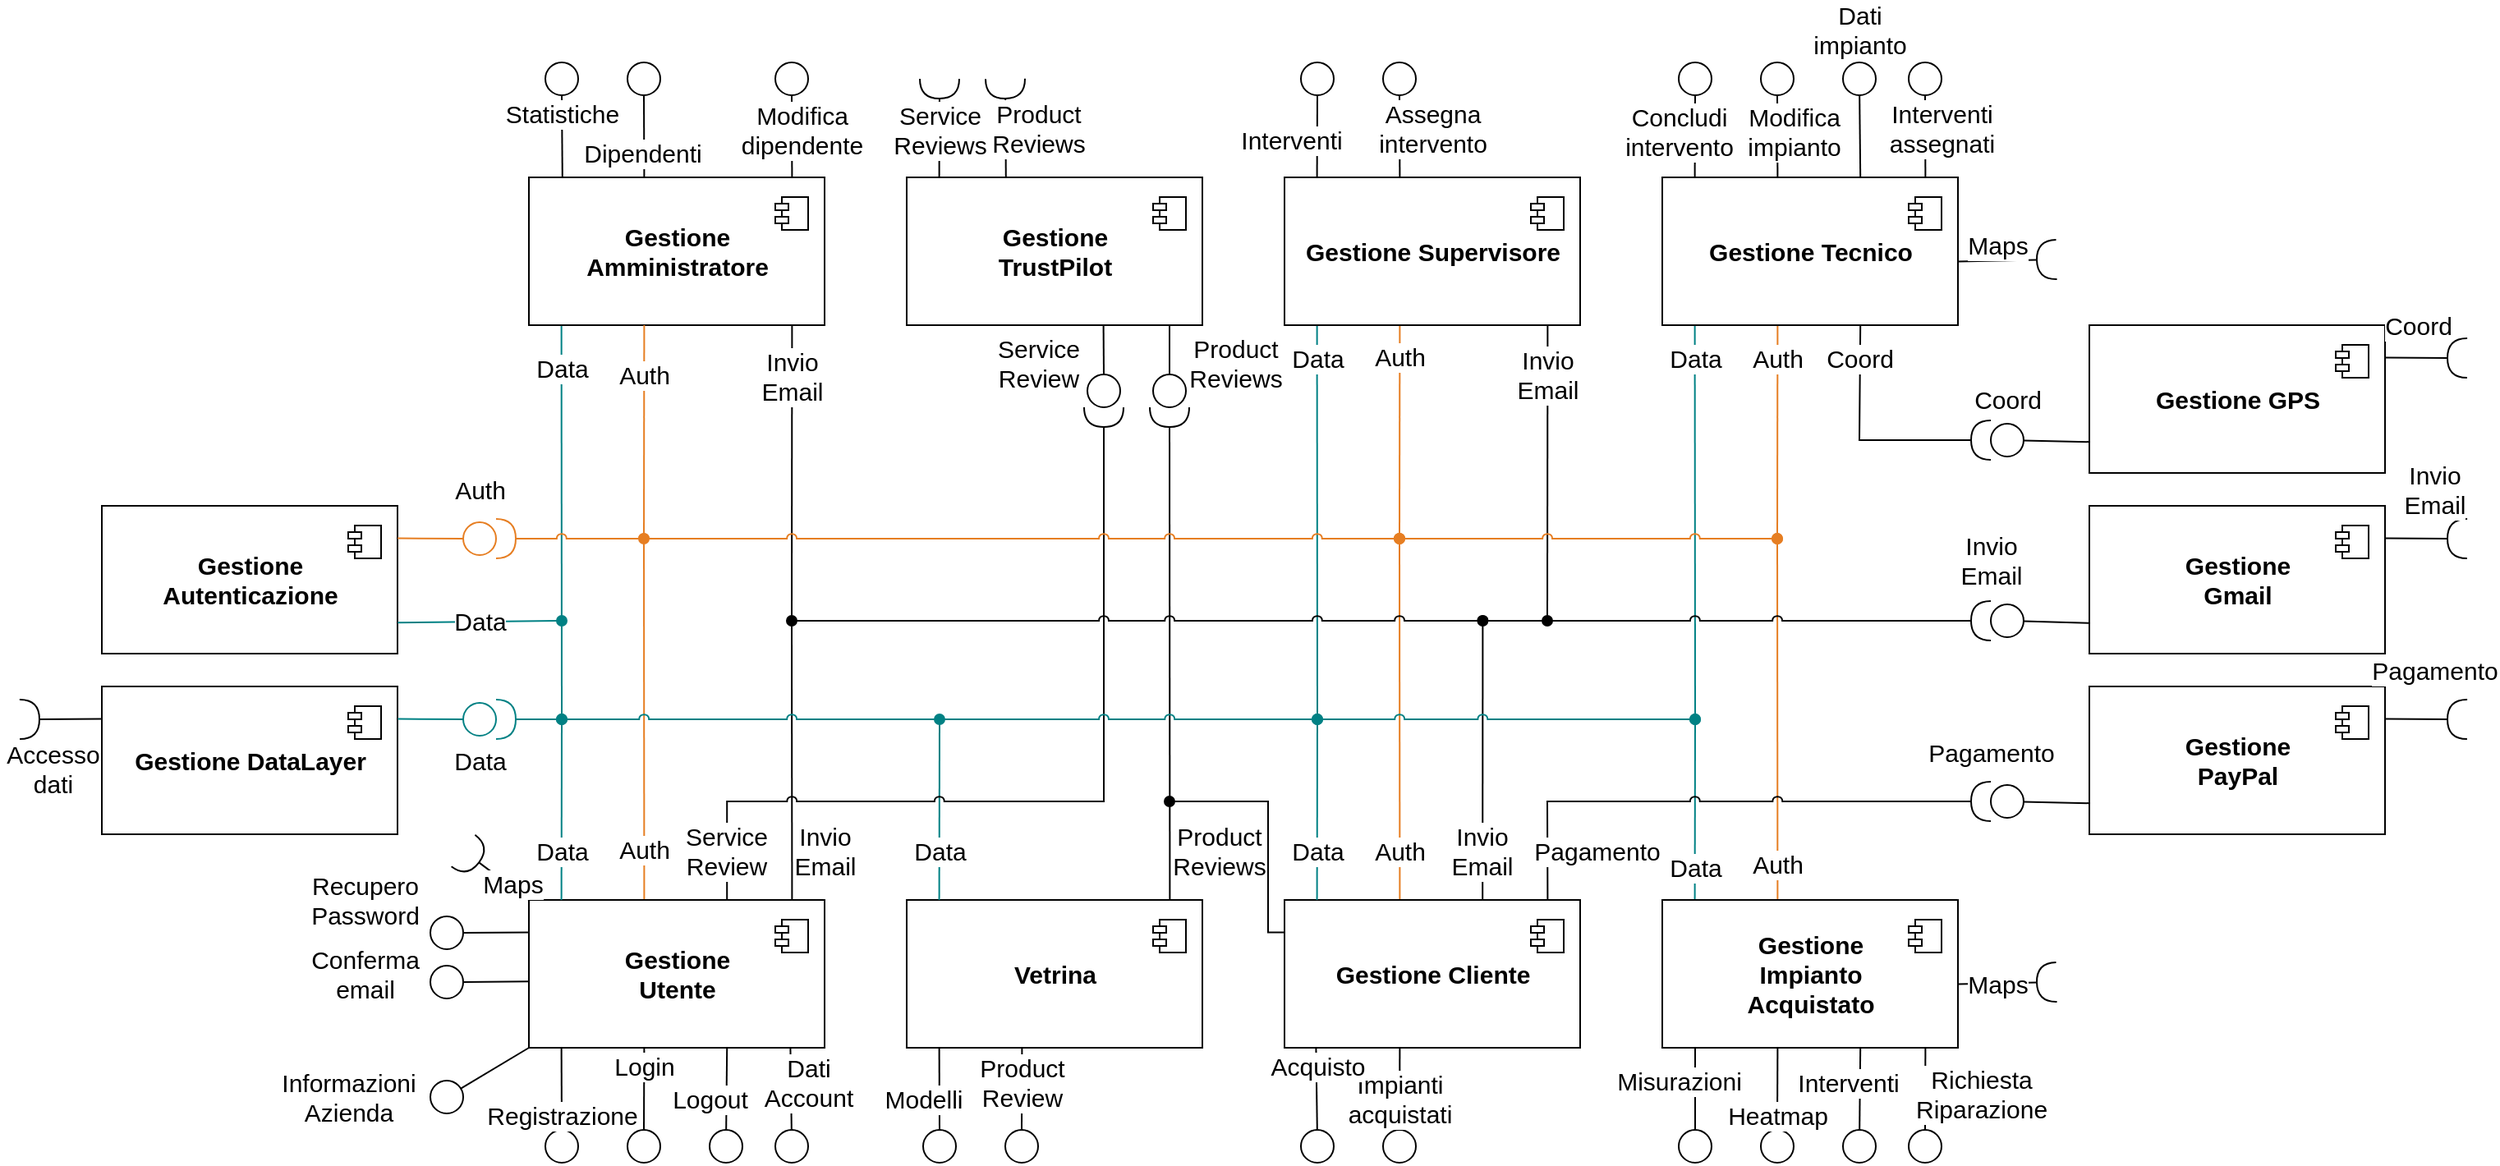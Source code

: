 <mxfile version="20.3.0" type="device"><diagram id="9yej-zeAP6by7wMU1nnD" name="Page-1"><mxGraphModel dx="2125" dy="858" grid="1" gridSize="10" guides="1" tooltips="1" connect="1" arrows="1" fold="1" page="1" pageScale="1" pageWidth="827" pageHeight="1169" math="0" shadow="0"><root><mxCell id="0"/><mxCell id="1" parent="0"/><mxCell id="-3xE7teK9HtGzrDeuFhJ-7" value="Invio&lt;br&gt;Email" style="edgeStyle=orthogonalEdgeStyle;rounded=0;jumpStyle=arc;orthogonalLoop=1;jettySize=auto;html=1;exitX=0.67;exitY=0;exitDx=0;exitDy=0;exitPerimeter=0;fontSize=15;endArrow=oval;endFill=1;" parent="1" source="9RxYh22vKT0zYM5KkVTS-5" edge="1"><mxGeometry x="-0.647" y="1" relative="1" as="geometry"><mxPoint x="130.704" y="410" as="targetPoint"/><mxPoint as="offset"/></mxGeometry></mxCell><mxCell id="yGAoplvDLC8G5GKB6PR2-18" value="" style="rounded=0;orthogonalLoop=0;jettySize=auto;html=1;endArrow=halfCircle;endFill=0;endSize=10;strokeWidth=1;sketch=0;labelBackgroundColor=default;strokeColor=default;fontFamily=Helvetica;fontSize=15;fontColor=default;shape=connector;elbow=vertical;jumpSize=6;anchorPointDirection=0;jumpStyle=arc;" parent="1" target="VF3Nkl0IC0ZW1dyFZBNd-20" edge="1"><mxGeometry x="-0.889" relative="1" as="geometry"><mxPoint x="-100" y="510" as="sourcePoint"/><mxPoint x="50" y="380" as="targetPoint"/><mxPoint as="offset"/><Array as="points"><mxPoint x="-100" y="510"/></Array></mxGeometry></mxCell><mxCell id="hT3T0PXNdoBGmOYaM6Xy-2" value="Invio&lt;br&gt;Email" style="edgeStyle=none;shape=connector;rounded=0;jumpStyle=arc;orthogonalLoop=1;jettySize=auto;html=1;exitX=0.89;exitY=1;exitDx=0;exitDy=0;exitPerimeter=0;labelBackgroundColor=default;strokeColor=default;fontFamily=Helvetica;fontSize=15;fontColor=default;endArrow=oval;endFill=1;jumpSize=6;" parent="1" source="9RxYh22vKT0zYM5KkVTS-11" edge="1"><mxGeometry x="-0.667" relative="1" as="geometry"><mxPoint x="-290" y="410" as="targetPoint"/><mxPoint y="1" as="offset"/></mxGeometry></mxCell><mxCell id="hT3T0PXNdoBGmOYaM6Xy-3" value="Invio&lt;br&gt;Email" style="edgeStyle=none;shape=connector;rounded=0;jumpStyle=arc;orthogonalLoop=1;jettySize=auto;html=1;exitX=0.89;exitY=1;exitDx=0;exitDy=0;exitPerimeter=0;labelBackgroundColor=default;strokeColor=default;fontFamily=Helvetica;fontSize=15;fontColor=default;endArrow=oval;endFill=1;jumpSize=6;" parent="1" source="9RxYh22vKT0zYM5KkVTS-8" edge="1"><mxGeometry x="-0.667" relative="1" as="geometry"><mxPoint x="170" y="410" as="targetPoint"/><mxPoint as="offset"/></mxGeometry></mxCell><mxCell id="hT3T0PXNdoBGmOYaM6Xy-7" value="Auth" style="endArrow=none;html=1;rounded=0;labelBackgroundColor=default;strokeColor=#e67e22;fontFamily=Helvetica;fontSize=15;fontColor=default;shape=connector;jumpStyle=arc;exitX=0.39;exitY=0;exitDx=0;exitDy=0;exitPerimeter=0;" parent="1" source="9RxYh22vKT0zYM5KkVTS-39" edge="1"><mxGeometry x="-0.727" width="50" height="50" relative="1" as="geometry"><mxPoint x="-250" y="500" as="sourcePoint"/><mxPoint x="-380" y="360" as="targetPoint"/><mxPoint y="-1" as="offset"/></mxGeometry></mxCell><mxCell id="hT3T0PXNdoBGmOYaM6Xy-6" value="Invio&lt;br&gt;Email" style="endArrow=none;html=1;rounded=0;labelBackgroundColor=default;strokeColor=default;fontFamily=Helvetica;fontSize=15;fontColor=default;shape=connector;jumpStyle=arc;exitX=0.89;exitY=0;exitDx=0;exitDy=0;exitPerimeter=0;" parent="1" source="9RxYh22vKT0zYM5KkVTS-39" edge="1"><mxGeometry x="-0.647" y="-20" width="50" height="50" relative="1" as="geometry"><mxPoint x="-130" y="490" as="sourcePoint"/><mxPoint x="-290" y="410" as="targetPoint"/><mxPoint as="offset"/></mxGeometry></mxCell><mxCell id="VF3Nkl0IC0ZW1dyFZBNd-33" value="Auth" style="edgeStyle=none;rounded=0;jumpStyle=arc;orthogonalLoop=1;jettySize=auto;html=1;exitX=0.39;exitY=0;exitDx=0;exitDy=0;exitPerimeter=0;fontSize=15;endArrow=oval;endFill=1;jumpSize=6;strokeColor=#e67e22;" parent="1" source="9RxYh22vKT0zYM5KkVTS-113" edge="1"><mxGeometry x="-0.8" relative="1" as="geometry"><mxPoint x="310" y="360" as="targetPoint"/><Array as="points"/><mxPoint as="offset"/></mxGeometry></mxCell><mxCell id="VF3Nkl0IC0ZW1dyFZBNd-68" value="Data" style="edgeStyle=none;rounded=0;jumpStyle=arc;orthogonalLoop=1;jettySize=auto;html=1;exitX=0.11;exitY=0;exitDx=0;exitDy=0;exitPerimeter=0;fontSize=15;endArrow=oval;endFill=1;jumpSize=6;strokeColor=#008184;" parent="1" source="9RxYh22vKT0zYM5KkVTS-113" edge="1"><mxGeometry x="-0.636" relative="1" as="geometry"><mxPoint x="260" y="470" as="targetPoint"/><mxPoint as="offset"/></mxGeometry></mxCell><mxCell id="VF3Nkl0IC0ZW1dyFZBNd-67" value="Auth" style="edgeStyle=none;rounded=0;jumpStyle=arc;orthogonalLoop=1;jettySize=auto;html=1;exitX=0.39;exitY=0;exitDx=0;exitDy=0;exitPerimeter=0;fontSize=15;endArrow=oval;endFill=1;jumpSize=6;strokeColor=#e67e22;" parent="1" source="9RxYh22vKT0zYM5KkVTS-5" edge="1"><mxGeometry x="-0.727" relative="1" as="geometry"><mxPoint x="80" y="360" as="targetPoint"/><Array as="points"><mxPoint x="80" y="360"/></Array><mxPoint as="offset"/></mxGeometry></mxCell><mxCell id="yGAoplvDLC8G5GKB6PR2-19" value="Product&lt;br&gt;Reviews" style="rounded=0;orthogonalLoop=0;jettySize=auto;html=1;endArrow=halfCircle;endFill=0;endSize=10;strokeWidth=1;sketch=0;labelBackgroundColor=default;strokeColor=default;fontFamily=Helvetica;fontSize=15;fontColor=default;shape=connector;elbow=vertical;jumpSize=6;anchorPointDirection=0;exitX=0.89;exitY=0;exitDx=0;exitDy=0;exitPerimeter=0;jumpStyle=arc;" parent="1" source="VF3Nkl0IC0ZW1dyFZBNd-39" target="VF3Nkl0IC0ZW1dyFZBNd-60" edge="1"><mxGeometry x="-0.8" y="-30" relative="1" as="geometry"><mxPoint x="-70" y="380" as="sourcePoint"/><mxPoint x="50" y="380" as="targetPoint"/><mxPoint as="offset"/></mxGeometry></mxCell><mxCell id="VF3Nkl0IC0ZW1dyFZBNd-31" value="Data" style="rounded=0;orthogonalLoop=1;jettySize=auto;html=1;exitX=0.11;exitY=1;exitDx=0;exitDy=0;exitPerimeter=0;endArrow=oval;endFill=1;jumpStyle=arc;fontSize=15;jumpSize=6;strokeColor=#008184;" parent="1" source="9RxYh22vKT0zYM5KkVTS-14" edge="1"><mxGeometry x="-0.833" relative="1" as="geometry"><mxPoint x="260" y="470" as="targetPoint"/><Array as="points"><mxPoint x="260" y="470"/></Array><mxPoint as="offset"/></mxGeometry></mxCell><mxCell id="VF3Nkl0IC0ZW1dyFZBNd-70" value="Auth" style="edgeStyle=none;rounded=0;jumpStyle=arc;orthogonalLoop=1;jettySize=auto;html=1;exitX=0.39;exitY=1;exitDx=0;exitDy=0;exitPerimeter=0;fontSize=15;endArrow=oval;endFill=1;jumpSize=6;strokeColor=#e67e22;" parent="1" source="9RxYh22vKT0zYM5KkVTS-14" edge="1"><mxGeometry x="-0.692" relative="1" as="geometry"><mxPoint x="310" y="360" as="targetPoint"/><Array as="points"><mxPoint x="310" y="360"/></Array><mxPoint as="offset"/></mxGeometry></mxCell><mxCell id="VF3Nkl0IC0ZW1dyFZBNd-53" value="Data" style="edgeStyle=none;rounded=0;jumpStyle=arc;orthogonalLoop=1;jettySize=auto;html=1;exitX=0.11;exitY=1;exitDx=0;exitDy=0;exitPerimeter=0;fontSize=15;endArrow=oval;endFill=1;jumpSize=6;strokeColor=#008184;" parent="1" source="9RxYh22vKT0zYM5KkVTS-8" edge="1"><mxGeometry x="-0.833" relative="1" as="geometry"><mxPoint x="30" y="470" as="targetPoint"/><mxPoint as="offset"/></mxGeometry></mxCell><mxCell id="VF3Nkl0IC0ZW1dyFZBNd-71" value="Auth" style="edgeStyle=none;rounded=0;jumpStyle=arc;orthogonalLoop=1;jettySize=auto;html=1;exitX=0.39;exitY=1;exitDx=0;exitDy=0;exitPerimeter=0;strokeColor=#e67e22;fontSize=15;endArrow=oval;endFill=1;jumpSize=6;" parent="1" source="9RxYh22vKT0zYM5KkVTS-8" edge="1"><mxGeometry x="-0.7" relative="1" as="geometry"><mxPoint x="80" y="360" as="targetPoint"/><mxPoint as="offset"/></mxGeometry></mxCell><mxCell id="VF3Nkl0IC0ZW1dyFZBNd-59" value="Data" style="edgeStyle=none;rounded=0;jumpStyle=arc;orthogonalLoop=1;jettySize=auto;html=1;exitX=0.11;exitY=1;exitDx=0;exitDy=0;exitPerimeter=0;fontSize=15;endArrow=oval;endFill=1;jumpSize=6;strokeColor=#008184;" parent="1" source="9RxYh22vKT0zYM5KkVTS-11" edge="1"><mxGeometry x="-0.778" relative="1" as="geometry"><mxPoint x="-430" y="470" as="targetPoint"/><mxPoint as="offset"/></mxGeometry></mxCell><mxCell id="9RxYh22vKT0zYM5KkVTS-4" value="" style="group;resizable=0;rotatable=0;fixedWidth=1;editable=0;" parent="1" vertex="1" connectable="0"><mxGeometry x="10.0" y="580.0" width="180" height="90" as="geometry"/></mxCell><mxCell id="9RxYh22vKT0zYM5KkVTS-5" value="&lt;b&gt;Gestione Cliente&lt;/b&gt;" style="html=1;dropTarget=0;strokeColor=default;fontFamily=Helvetica;fontSize=15;fontColor=default;fillColor=default;aspect=fixed;resizable=0;rotatable=0;connectable=1;container=0;points=[[0,0,0,0,0],[0,0.11,0,0,0],[0,0.22,0,0,0],[0,0.34,0,0,0],[0,0.46,0,0,0],[0,0.57,0,0,0],[0,0.68,0,0,0],[0,0.79,0,0,0],[0,0.9,0,0,0],[0,1,0,0,0],[0.06,0,0,0,0],[0.06,1,0,0,0],[0.11,0,0,0,0],[0.11,1,0,0,0],[0.17,0,0,0,0],[0.17,1,0,0,0],[0.22,0,0,0,0],[0.22,1,0,0,0],[0.28,0,0,0,0],[0.28,1,0,0,0],[0.33,0,0,0,0],[0.33,1,0,0,0],[0.39,0,0,0,0],[0.39,1,0,0,0],[0.44,0,0,0,0],[0.44,1,0,0,0],[0.5,0,0,0,0],[0.5,1,0,0,0],[0.56,0,0,0,0],[0.56,1,0,0,0],[0.61,0,0,0,0],[0.61,1,0,0,0],[0.67,0,0,0,0],[0.67,1,0,0,0],[0.72,0,0,0,0],[0.72,1,0,0,0],[0.78,0,0,0,0],[0.78,1,0,0,0],[0.83,0,0,0,0],[0.83,1,0,0,0],[0.89,0,0,0,0],[0.89,1,0,0,0],[0.94,0,0,0,0],[0.94,1,0,0,0],[1,0,0,0,0],[1,0.11,0,0,0],[1,0.22,0,0,0],[1,0.34,0,0,0],[1,0.46,0,0,0],[1,0.57,0,0,0],[1,0.68,0,0,0],[1,0.79,0,0,0],[1,0.9,0,0,0],[1,1,0,0,0]];movable=0;deletable=0;movableLabel=0;" parent="9RxYh22vKT0zYM5KkVTS-4" vertex="1"><mxGeometry width="180" height="90" as="geometry"/></mxCell><mxCell id="9RxYh22vKT0zYM5KkVTS-6" value="" style="shape=module;jettyWidth=8;jettyHeight=4;strokeColor=default;fontFamily=Helvetica;fontSize=15;fontColor=default;fillColor=default;html=1;deletable=0;movable=0;movableLabel=0;rotatable=0;aspect=fixed;container=0;resizable=0;expand=0;recursiveResize=0;connectable=0;allowArrows=0;cloneable=1;editable=0;" parent="9RxYh22vKT0zYM5KkVTS-4" vertex="1"><mxGeometry x="150" y="12" width="20" height="20" as="geometry"><mxPoint x="-27" y="7" as="offset"/></mxGeometry></mxCell><mxCell id="9RxYh22vKT0zYM5KkVTS-7" value="" style="group;resizable=0;rotatable=0;fixedWidth=1;editable=0;" parent="1" vertex="1" connectable="0"><mxGeometry x="10.0" y="140.0" width="180" height="90" as="geometry"/></mxCell><mxCell id="9RxYh22vKT0zYM5KkVTS-8" value="&lt;b&gt;Gestione Supervisore&lt;/b&gt;" style="html=1;dropTarget=0;strokeColor=default;fontFamily=Helvetica;fontSize=15;fontColor=default;fillColor=default;aspect=fixed;resizable=0;rotatable=0;connectable=1;container=0;points=[[0,0,0,0,0],[0,0.11,0,0,0],[0,0.22,0,0,0],[0,0.34,0,0,0],[0,0.46,0,0,0],[0,0.57,0,0,0],[0,0.68,0,0,0],[0,0.79,0,0,0],[0,0.9,0,0,0],[0,1,0,0,0],[0.06,0,0,0,0],[0.06,1,0,0,0],[0.11,0,0,0,0],[0.11,1,0,0,0],[0.17,0,0,0,0],[0.17,1,0,0,0],[0.22,0,0,0,0],[0.22,1,0,0,0],[0.28,0,0,0,0],[0.28,1,0,0,0],[0.33,0,0,0,0],[0.33,1,0,0,0],[0.39,0,0,0,0],[0.39,1,0,0,0],[0.44,0,0,0,0],[0.44,1,0,0,0],[0.5,0,0,0,0],[0.5,1,0,0,0],[0.56,0,0,0,0],[0.56,1,0,0,0],[0.61,0,0,0,0],[0.61,1,0,0,0],[0.67,0,0,0,0],[0.67,1,0,0,0],[0.72,0,0,0,0],[0.72,1,0,0,0],[0.78,0,0,0,0],[0.78,1,0,0,0],[0.83,0,0,0,0],[0.83,1,0,0,0],[0.89,0,0,0,0],[0.89,1,0,0,0],[0.94,0,0,0,0],[0.94,1,0,0,0],[1,0,0,0,0],[1,0.11,0,0,0],[1,0.22,0,0,0],[1,0.34,0,0,0],[1,0.46,0,0,0],[1,0.57,0,0,0],[1,0.68,0,0,0],[1,0.79,0,0,0],[1,0.9,0,0,0],[1,1,0,0,0]];movable=0;deletable=0;movableLabel=0;" parent="9RxYh22vKT0zYM5KkVTS-7" vertex="1"><mxGeometry width="180" height="90" as="geometry"/></mxCell><mxCell id="9RxYh22vKT0zYM5KkVTS-9" value="" style="shape=module;jettyWidth=8;jettyHeight=4;strokeColor=default;fontFamily=Helvetica;fontSize=15;fontColor=default;fillColor=default;html=1;deletable=0;movable=0;movableLabel=0;rotatable=0;aspect=fixed;container=0;resizable=0;expand=0;recursiveResize=0;connectable=0;allowArrows=0;cloneable=1;editable=0;" parent="9RxYh22vKT0zYM5KkVTS-7" vertex="1"><mxGeometry x="150" y="12" width="20" height="20" as="geometry"><mxPoint x="-27" y="7" as="offset"/></mxGeometry></mxCell><mxCell id="9RxYh22vKT0zYM5KkVTS-10" value="" style="group;resizable=0;rotatable=0;fixedWidth=1;editable=0;" parent="1" vertex="1" connectable="0"><mxGeometry x="-450" y="140.0" width="180" height="90" as="geometry"/></mxCell><mxCell id="9RxYh22vKT0zYM5KkVTS-11" value="&lt;b&gt;Gestione&lt;br&gt;Amministratore&lt;/b&gt;" style="html=1;dropTarget=0;strokeColor=default;fontFamily=Helvetica;fontSize=15;fontColor=default;fillColor=default;aspect=fixed;resizable=0;rotatable=0;connectable=1;container=0;points=[[0,0,0,0,0],[0,0.11,0,0,0],[0,0.22,0,0,0],[0,0.34,0,0,0],[0,0.46,0,0,0],[0,0.57,0,0,0],[0,0.68,0,0,0],[0,0.79,0,0,0],[0,0.9,0,0,0],[0,1,0,0,0],[0.06,0,0,0,0],[0.06,1,0,0,0],[0.11,0,0,0,0],[0.11,1,0,0,0],[0.17,0,0,0,0],[0.17,1,0,0,0],[0.22,0,0,0,0],[0.22,1,0,0,0],[0.28,0,0,0,0],[0.28,1,0,0,0],[0.33,0,0,0,0],[0.33,1,0,0,0],[0.39,0,0,0,0],[0.39,1,0,0,0],[0.44,0,0,0,0],[0.44,1,0,0,0],[0.5,0,0,0,0],[0.5,1,0,0,0],[0.56,0,0,0,0],[0.56,1,0,0,0],[0.61,0,0,0,0],[0.61,1,0,0,0],[0.67,0,0,0,0],[0.67,1,0,0,0],[0.72,0,0,0,0],[0.72,1,0,0,0],[0.78,0,0,0,0],[0.78,1,0,0,0],[0.83,0,0,0,0],[0.83,1,0,0,0],[0.89,0,0,0,0],[0.89,1,0,0,0],[0.94,0,0,0,0],[0.94,1,0,0,0],[1,0,0,0,0],[1,0.11,0,0,0],[1,0.22,0,0,0],[1,0.34,0,0,0],[1,0.46,0,0,0],[1,0.57,0,0,0],[1,0.68,0,0,0],[1,0.79,0,0,0],[1,0.9,0,0,0],[1,1,0,0,0]];movable=0;deletable=0;movableLabel=0;" parent="9RxYh22vKT0zYM5KkVTS-10" vertex="1"><mxGeometry width="180" height="90" as="geometry"/></mxCell><mxCell id="9RxYh22vKT0zYM5KkVTS-12" value="" style="shape=module;jettyWidth=8;jettyHeight=4;strokeColor=default;fontFamily=Helvetica;fontSize=15;fontColor=default;fillColor=default;html=1;deletable=0;movable=0;movableLabel=0;rotatable=0;aspect=fixed;container=0;resizable=0;expand=0;recursiveResize=0;connectable=0;allowArrows=0;cloneable=1;editable=0;" parent="9RxYh22vKT0zYM5KkVTS-10" vertex="1"><mxGeometry x="150" y="12" width="20" height="20" as="geometry"><mxPoint x="-27" y="7" as="offset"/></mxGeometry></mxCell><mxCell id="9RxYh22vKT0zYM5KkVTS-13" value="" style="group;resizable=0;rotatable=0;fixedWidth=1;editable=0;" parent="1" vertex="1" connectable="0"><mxGeometry x="240.0" y="140.0" width="180" height="90" as="geometry"/></mxCell><mxCell id="9RxYh22vKT0zYM5KkVTS-14" value="&lt;b&gt;Gestione Tecnico&lt;/b&gt;" style="html=1;dropTarget=0;strokeColor=default;fontFamily=Helvetica;fontSize=15;fontColor=default;fillColor=default;aspect=fixed;resizable=0;rotatable=0;connectable=1;container=0;points=[[0,0,0,0,0],[0,0.11,0,0,0],[0,0.22,0,0,0],[0,0.34,0,0,0],[0,0.46,0,0,0],[0,0.57,0,0,0],[0,0.68,0,0,0],[0,0.79,0,0,0],[0,0.9,0,0,0],[0,1,0,0,0],[0.06,0,0,0,0],[0.06,1,0,0,0],[0.11,0,0,0,0],[0.11,1,0,0,0],[0.17,0,0,0,0],[0.17,1,0,0,0],[0.22,0,0,0,0],[0.22,1,0,0,0],[0.28,0,0,0,0],[0.28,1,0,0,0],[0.33,0,0,0,0],[0.33,1,0,0,0],[0.39,0,0,0,0],[0.39,1,0,0,0],[0.44,0,0,0,0],[0.44,1,0,0,0],[0.5,0,0,0,0],[0.5,1,0,0,0],[0.56,0,0,0,0],[0.56,1,0,0,0],[0.61,0,0,0,0],[0.61,1,0,0,0],[0.67,0,0,0,0],[0.67,1,0,0,0],[0.72,0,0,0,0],[0.72,1,0,0,0],[0.78,0,0,0,0],[0.78,1,0,0,0],[0.83,0,0,0,0],[0.83,1,0,0,0],[0.89,0,0,0,0],[0.89,1,0,0,0],[0.94,0,0,0,0],[0.94,1,0,0,0],[1,0,0,0,0],[1,0.11,0,0,0],[1,0.22,0,0,0],[1,0.34,0,0,0],[1,0.46,0,0,0],[1,0.57,0,0,0],[1,0.68,0,0,0],[1,0.79,0,0,0],[1,0.9,0,0,0],[1,1,0,0,0]];movable=0;deletable=0;movableLabel=0;" parent="9RxYh22vKT0zYM5KkVTS-13" vertex="1"><mxGeometry width="180" height="90" as="geometry"/></mxCell><mxCell id="9RxYh22vKT0zYM5KkVTS-15" value="" style="shape=module;jettyWidth=8;jettyHeight=4;strokeColor=default;fontFamily=Helvetica;fontSize=15;fontColor=default;fillColor=default;html=1;deletable=0;movable=0;movableLabel=0;rotatable=0;aspect=fixed;container=0;resizable=0;expand=0;recursiveResize=0;connectable=0;allowArrows=0;cloneable=1;editable=0;" parent="9RxYh22vKT0zYM5KkVTS-13" vertex="1"><mxGeometry x="150" y="12" width="20" height="20" as="geometry"><mxPoint x="-27" y="7" as="offset"/></mxGeometry></mxCell><mxCell id="9RxYh22vKT0zYM5KkVTS-26" value="" style="group;resizable=0;rotatable=0;fixedWidth=1;editable=0;" parent="1" vertex="1" connectable="0"><mxGeometry x="-220" y="140.0" width="180" height="90" as="geometry"/></mxCell><mxCell id="9RxYh22vKT0zYM5KkVTS-27" value="&lt;b&gt;Gestione&lt;br&gt;TrustPilot&lt;br&gt;&lt;/b&gt;" style="html=1;dropTarget=0;strokeColor=default;fontFamily=Helvetica;fontSize=15;fontColor=default;fillColor=default;aspect=fixed;resizable=0;rotatable=0;connectable=1;container=0;points=[[0,0,0,0,0],[0,0.11,0,0,0],[0,0.22,0,0,0],[0,0.34,0,0,0],[0,0.46,0,0,0],[0,0.57,0,0,0],[0,0.68,0,0,0],[0,0.79,0,0,0],[0,0.9,0,0,0],[0,1,0,0,0],[0.06,0,0,0,0],[0.06,1,0,0,0],[0.11,0,0,0,0],[0.11,1,0,0,0],[0.17,0,0,0,0],[0.17,1,0,0,0],[0.22,0,0,0,0],[0.22,1,0,0,0],[0.28,0,0,0,0],[0.28,1,0,0,0],[0.33,0,0,0,0],[0.33,1,0,0,0],[0.39,0,0,0,0],[0.39,1,0,0,0],[0.44,0,0,0,0],[0.44,1,0,0,0],[0.5,0,0,0,0],[0.5,1,0,0,0],[0.56,0,0,0,0],[0.56,1,0,0,0],[0.61,0,0,0,0],[0.61,1,0,0,0],[0.67,0,0,0,0],[0.67,1,0,0,0],[0.72,0,0,0,0],[0.72,1,0,0,0],[0.78,0,0,0,0],[0.78,1,0,0,0],[0.83,0,0,0,0],[0.83,1,0,0,0],[0.89,0,0,0,0],[0.89,1,0,0,0],[0.94,0,0,0,0],[0.94,1,0,0,0],[1,0,0,0,0],[1,0.11,0,0,0],[1,0.22,0,0,0],[1,0.34,0,0,0],[1,0.46,0,0,0],[1,0.57,0,0,0],[1,0.68,0,0,0],[1,0.79,0,0,0],[1,0.9,0,0,0],[1,1,0,0,0]];movable=0;deletable=0;movableLabel=0;" parent="9RxYh22vKT0zYM5KkVTS-26" vertex="1"><mxGeometry width="180" height="90" as="geometry"/></mxCell><mxCell id="9RxYh22vKT0zYM5KkVTS-28" value="" style="shape=module;jettyWidth=8;jettyHeight=4;strokeColor=default;fontFamily=Helvetica;fontSize=15;fontColor=default;fillColor=default;html=1;deletable=0;movable=0;movableLabel=0;rotatable=0;aspect=fixed;container=0;resizable=0;expand=0;recursiveResize=0;connectable=0;allowArrows=0;cloneable=1;editable=0;" parent="9RxYh22vKT0zYM5KkVTS-26" vertex="1"><mxGeometry x="150" y="12" width="20" height="20" as="geometry"><mxPoint x="-27" y="7" as="offset"/></mxGeometry></mxCell><mxCell id="9RxYh22vKT0zYM5KkVTS-32" value="" style="group;resizable=0;rotatable=0;fixedWidth=1;editable=0;" parent="1" vertex="1" connectable="0"><mxGeometry x="500" y="450.0" width="180" height="90" as="geometry"/></mxCell><mxCell id="9RxYh22vKT0zYM5KkVTS-33" value="&lt;b&gt;Gestione&lt;br&gt;PayPal&lt;br&gt;&lt;/b&gt;" style="html=1;dropTarget=0;strokeColor=default;fontFamily=Helvetica;fontSize=15;fontColor=default;fillColor=default;aspect=fixed;resizable=0;rotatable=0;connectable=1;container=0;points=[[0,0,0,0,0],[0,0.11,0,0,0],[0,0.22,0,0,0],[0,0.34,0,0,0],[0,0.46,0,0,0],[0,0.57,0,0,0],[0,0.68,0,0,0],[0,0.79,0,0,0],[0,0.9,0,0,0],[0,1,0,0,0],[0.06,0,0,0,0],[0.06,1,0,0,0],[0.11,0,0,0,0],[0.11,1,0,0,0],[0.17,0,0,0,0],[0.17,1,0,0,0],[0.22,0,0,0,0],[0.22,1,0,0,0],[0.28,0,0,0,0],[0.28,1,0,0,0],[0.33,0,0,0,0],[0.33,1,0,0,0],[0.39,0,0,0,0],[0.39,1,0,0,0],[0.44,0,0,0,0],[0.44,1,0,0,0],[0.5,0,0,0,0],[0.5,1,0,0,0],[0.56,0,0,0,0],[0.56,1,0,0,0],[0.61,0,0,0,0],[0.61,1,0,0,0],[0.67,0,0,0,0],[0.67,1,0,0,0],[0.72,0,0,0,0],[0.72,1,0,0,0],[0.78,0,0,0,0],[0.78,1,0,0,0],[0.83,0,0,0,0],[0.83,1,0,0,0],[0.89,0,0,0,0],[0.89,1,0,0,0],[0.94,0,0,0,0],[0.94,1,0,0,0],[1,0,0,0,0],[1,0.11,0,0,0],[1,0.22,0,0,0],[1,0.34,0,0,0],[1,0.46,0,0,0],[1,0.57,0,0,0],[1,0.68,0,0,0],[1,0.79,0,0,0],[1,0.9,0,0,0],[1,1,0,0,0]];movable=0;deletable=0;movableLabel=0;" parent="9RxYh22vKT0zYM5KkVTS-32" vertex="1"><mxGeometry width="180" height="90" as="geometry"/></mxCell><mxCell id="9RxYh22vKT0zYM5KkVTS-34" value="" style="shape=module;jettyWidth=8;jettyHeight=4;strokeColor=default;fontFamily=Helvetica;fontSize=15;fontColor=default;fillColor=default;html=1;deletable=0;movable=0;movableLabel=0;rotatable=0;aspect=fixed;container=0;resizable=0;expand=0;recursiveResize=0;connectable=0;allowArrows=0;cloneable=1;editable=0;" parent="9RxYh22vKT0zYM5KkVTS-32" vertex="1"><mxGeometry x="150" y="12" width="20" height="20" as="geometry"><mxPoint x="-27" y="7" as="offset"/></mxGeometry></mxCell><mxCell id="9RxYh22vKT0zYM5KkVTS-35" value="" style="group;resizable=0;rotatable=0;fixedWidth=1;editable=0;" parent="1" vertex="1" connectable="0"><mxGeometry x="500" y="340.0" width="180" height="90" as="geometry"/></mxCell><mxCell id="9RxYh22vKT0zYM5KkVTS-36" value="&lt;b&gt;Gestione&lt;br&gt;Gmail&lt;br&gt;&lt;/b&gt;" style="html=1;dropTarget=0;strokeColor=default;fontFamily=Helvetica;fontSize=15;fontColor=default;fillColor=default;aspect=fixed;resizable=0;rotatable=0;connectable=1;container=0;points=[[0,0,0,0,0],[0,0.11,0,0,0],[0,0.22,0,0,0],[0,0.34,0,0,0],[0,0.46,0,0,0],[0,0.57,0,0,0],[0,0.68,0,0,0],[0,0.79,0,0,0],[0,0.9,0,0,0],[0,1,0,0,0],[0.06,0,0,0,0],[0.06,1,0,0,0],[0.11,0,0,0,0],[0.11,1,0,0,0],[0.17,0,0,0,0],[0.17,1,0,0,0],[0.22,0,0,0,0],[0.22,1,0,0,0],[0.28,0,0,0,0],[0.28,1,0,0,0],[0.33,0,0,0,0],[0.33,1,0,0,0],[0.39,0,0,0,0],[0.39,1,0,0,0],[0.44,0,0,0,0],[0.44,1,0,0,0],[0.5,0,0,0,0],[0.5,1,0,0,0],[0.56,0,0,0,0],[0.56,1,0,0,0],[0.61,0,0,0,0],[0.61,1,0,0,0],[0.67,0,0,0,0],[0.67,1,0,0,0],[0.72,0,0,0,0],[0.72,1,0,0,0],[0.78,0,0,0,0],[0.78,1,0,0,0],[0.83,0,0,0,0],[0.83,1,0,0,0],[0.89,0,0,0,0],[0.89,1,0,0,0],[0.94,0,0,0,0],[0.94,1,0,0,0],[1,0,0,0,0],[1,0.11,0,0,0],[1,0.22,0,0,0],[1,0.34,0,0,0],[1,0.46,0,0,0],[1,0.57,0,0,0],[1,0.68,0,0,0],[1,0.79,0,0,0],[1,0.9,0,0,0],[1,1,0,0,0]];movable=0;deletable=0;movableLabel=0;" parent="9RxYh22vKT0zYM5KkVTS-35" vertex="1"><mxGeometry width="180" height="90" as="geometry"/></mxCell><mxCell id="9RxYh22vKT0zYM5KkVTS-37" value="" style="shape=module;jettyWidth=8;jettyHeight=4;strokeColor=default;fontFamily=Helvetica;fontSize=15;fontColor=default;fillColor=default;html=1;deletable=0;movable=0;movableLabel=0;rotatable=0;aspect=fixed;container=0;resizable=0;expand=0;recursiveResize=0;connectable=0;allowArrows=0;cloneable=1;editable=0;" parent="9RxYh22vKT0zYM5KkVTS-35" vertex="1"><mxGeometry x="150" y="12" width="20" height="20" as="geometry"><mxPoint x="-27" y="7" as="offset"/></mxGeometry></mxCell><mxCell id="9RxYh22vKT0zYM5KkVTS-38" value="" style="group;resizable=0;rotatable=0;fixedWidth=1;editable=0;" parent="1" vertex="1" connectable="0"><mxGeometry x="-450.0" y="580.0" width="180" height="90" as="geometry"/></mxCell><mxCell id="9RxYh22vKT0zYM5KkVTS-39" value="&lt;b&gt;Gestione&lt;br&gt;Utente&lt;br&gt;&lt;/b&gt;" style="html=1;dropTarget=0;strokeColor=default;fontFamily=Helvetica;fontSize=15;fontColor=default;fillColor=default;aspect=fixed;resizable=0;rotatable=0;connectable=1;container=0;points=[[0,0,0,0,0],[0,0.11,0,0,0],[0,0.22,0,0,0],[0,0.34,0,0,0],[0,0.46,0,0,0],[0,0.57,0,0,0],[0,0.68,0,0,0],[0,0.79,0,0,0],[0,0.9,0,0,0],[0,1,0,0,0],[0.06,0,0,0,0],[0.06,1,0,0,0],[0.11,0,0,0,0],[0.11,1,0,0,0],[0.17,0,0,0,0],[0.17,1,0,0,0],[0.22,0,0,0,0],[0.22,1,0,0,0],[0.28,0,0,0,0],[0.28,1,0,0,0],[0.33,0,0,0,0],[0.33,1,0,0,0],[0.39,0,0,0,0],[0.39,1,0,0,0],[0.44,0,0,0,0],[0.44,1,0,0,0],[0.5,0,0,0,0],[0.5,1,0,0,0],[0.56,0,0,0,0],[0.56,1,0,0,0],[0.61,0,0,0,0],[0.61,1,0,0,0],[0.67,0,0,0,0],[0.67,1,0,0,0],[0.72,0,0,0,0],[0.72,1,0,0,0],[0.78,0,0,0,0],[0.78,1,0,0,0],[0.83,0,0,0,0],[0.83,1,0,0,0],[0.89,0,0,0,0],[0.89,1,0,0,0],[0.94,0,0,0,0],[0.94,1,0,0,0],[1,0,0,0,0],[1,0.11,0,0,0],[1,0.22,0,0,0],[1,0.34,0,0,0],[1,0.46,0,0,0],[1,0.57,0,0,0],[1,0.68,0,0,0],[1,0.79,0,0,0],[1,0.9,0,0,0],[1,1,0,0,0]];movable=0;deletable=0;movableLabel=0;" parent="9RxYh22vKT0zYM5KkVTS-38" vertex="1"><mxGeometry width="180" height="90" as="geometry"/></mxCell><mxCell id="9RxYh22vKT0zYM5KkVTS-40" value="" style="shape=module;jettyWidth=8;jettyHeight=4;strokeColor=default;fontFamily=Helvetica;fontSize=15;fontColor=default;fillColor=default;html=1;deletable=0;movable=0;movableLabel=0;rotatable=0;aspect=fixed;container=0;resizable=0;expand=0;recursiveResize=0;connectable=0;allowArrows=0;cloneable=1;editable=0;" parent="9RxYh22vKT0zYM5KkVTS-38" vertex="1"><mxGeometry x="150" y="12" width="20" height="20" as="geometry"><mxPoint x="-27" y="7" as="offset"/></mxGeometry></mxCell><mxCell id="9RxYh22vKT0zYM5KkVTS-47" value="" style="rounded=0;orthogonalLoop=0;jettySize=auto;html=1;endArrow=halfCircle;endFill=0;endSize=10;strokeWidth=1;sketch=0;labelBackgroundColor=default;strokeColor=default;fontFamily=Helvetica;fontSize=15;fontColor=default;shape=connector;elbow=vertical;jumpSize=6;anchorPointDirection=0;exitX=0.11;exitY=0;exitDx=0;exitDy=0;exitPerimeter=0;jumpStyle=arc;" parent="1" source="9RxYh22vKT0zYM5KkVTS-27" edge="1"><mxGeometry relative="1" as="geometry"><mxPoint x="-240" y="240" as="sourcePoint"/><mxPoint x="-200" y="80" as="targetPoint"/></mxGeometry></mxCell><mxCell id="9RxYh22vKT0zYM5KkVTS-49" value="Service&lt;br&gt;Reviews" style="edgeLabel;html=1;align=center;verticalAlign=middle;resizable=0;points=[];fontSize=15;" parent="9RxYh22vKT0zYM5KkVTS-47" vertex="1" connectable="0"><mxGeometry x="0.285" y="4" relative="1" as="geometry"><mxPoint x="4" y="9" as="offset"/></mxGeometry></mxCell><mxCell id="9RxYh22vKT0zYM5KkVTS-57" value="Product&lt;br&gt;Reviews" style="rounded=0;orthogonalLoop=0;jettySize=auto;html=1;endArrow=halfCircle;endFill=0;endSize=10;strokeWidth=1;sketch=0;labelBackgroundColor=default;strokeColor=default;fontFamily=Helvetica;fontSize=15;fontColor=default;shape=connector;elbow=vertical;jumpSize=6;anchorPointDirection=0;exitX=0.28;exitY=0;exitDx=0;exitDy=0;exitPerimeter=0;jumpStyle=arc;" parent="1" edge="1"><mxGeometry x="-0.004" y="-20" relative="1" as="geometry"><mxPoint x="-159.6" y="140" as="sourcePoint"/><mxPoint x="-160" y="80" as="targetPoint"/><mxPoint as="offset"/></mxGeometry></mxCell><mxCell id="9RxYh22vKT0zYM5KkVTS-59" value="" style="ellipse;whiteSpace=wrap;html=1;align=center;aspect=fixed;resizable=0;points=[];outlineConnect=0;sketch=0;strokeColor=default;fontFamily=Helvetica;fontSize=15;fontColor=default;fillColor=default;rotatable=0;" parent="1" vertex="1"><mxGeometry x="-440" y="720" width="20" height="20" as="geometry"/></mxCell><mxCell id="9RxYh22vKT0zYM5KkVTS-60" value="" style="rounded=0;orthogonalLoop=1;jettySize=auto;html=1;endArrow=none;endFill=0;sketch=0;sourcePerimeterSpacing=0;targetPerimeterSpacing=0;labelBackgroundColor=default;strokeColor=default;fontFamily=Helvetica;fontSize=15;fontColor=default;startSize=20;endSize=20;shape=connector;elbow=vertical;exitX=0.11;exitY=1;exitDx=0;exitDy=0;exitPerimeter=0;jumpStyle=arc;jumpSize=6;" parent="1" source="9RxYh22vKT0zYM5KkVTS-39" target="9RxYh22vKT0zYM5KkVTS-59" edge="1"><mxGeometry relative="1" as="geometry"><mxPoint x="-400" y="720" as="sourcePoint"/></mxGeometry></mxCell><mxCell id="9RxYh22vKT0zYM5KkVTS-61" value="Registrazione" style="edgeLabel;html=1;align=center;verticalAlign=middle;resizable=0;points=[];fontSize=15;fontFamily=Helvetica;fontColor=default;" parent="9RxYh22vKT0zYM5KkVTS-60" vertex="1" connectable="0"><mxGeometry x="0.691" relative="1" as="geometry"><mxPoint y="-2" as="offset"/></mxGeometry></mxCell><mxCell id="9RxYh22vKT0zYM5KkVTS-62" value="" style="ellipse;whiteSpace=wrap;html=1;align=center;aspect=fixed;resizable=0;points=[];outlineConnect=0;sketch=0;strokeColor=default;fontFamily=Helvetica;fontSize=15;fontColor=default;fillColor=default;rotatable=0;" parent="1" vertex="1"><mxGeometry x="-390" y="720" width="20" height="20" as="geometry"/></mxCell><mxCell id="9RxYh22vKT0zYM5KkVTS-63" value="" style="rounded=0;orthogonalLoop=1;jettySize=auto;html=1;endArrow=none;endFill=0;sketch=0;sourcePerimeterSpacing=0;targetPerimeterSpacing=0;labelBackgroundColor=default;strokeColor=default;fontFamily=Helvetica;fontSize=15;fontColor=default;startSize=20;endSize=20;shape=connector;elbow=vertical;exitX=0.39;exitY=1;exitDx=0;exitDy=0;exitPerimeter=0;jumpStyle=arc;jumpSize=6;" parent="1" source="9RxYh22vKT0zYM5KkVTS-39" target="9RxYh22vKT0zYM5KkVTS-62" edge="1"><mxGeometry relative="1" as="geometry"><mxPoint x="-390.8" y="670.0" as="sourcePoint"/></mxGeometry></mxCell><mxCell id="9RxYh22vKT0zYM5KkVTS-64" value="Login" style="edgeLabel;html=1;align=center;verticalAlign=middle;resizable=0;points=[];fontSize=15;fontFamily=Helvetica;fontColor=default;" parent="9RxYh22vKT0zYM5KkVTS-63" vertex="1" connectable="0"><mxGeometry x="0.691" relative="1" as="geometry"><mxPoint y="-32" as="offset"/></mxGeometry></mxCell><mxCell id="9RxYh22vKT0zYM5KkVTS-65" value="" style="ellipse;whiteSpace=wrap;html=1;align=center;aspect=fixed;resizable=0;points=[];outlineConnect=0;sketch=0;strokeColor=default;fontFamily=Helvetica;fontSize=15;fontColor=default;fillColor=default;rotatable=0;" parent="1" vertex="1"><mxGeometry x="-340" y="720" width="20" height="20" as="geometry"/></mxCell><mxCell id="9RxYh22vKT0zYM5KkVTS-66" value="" style="rounded=0;orthogonalLoop=1;jettySize=auto;html=1;endArrow=none;endFill=0;sketch=0;sourcePerimeterSpacing=0;targetPerimeterSpacing=0;labelBackgroundColor=default;strokeColor=default;fontFamily=Helvetica;fontSize=15;fontColor=default;startSize=20;endSize=20;shape=connector;elbow=vertical;exitX=0.67;exitY=1;exitDx=0;exitDy=0;exitPerimeter=0;jumpStyle=arc;jumpSize=6;" parent="1" source="9RxYh22vKT0zYM5KkVTS-39" target="9RxYh22vKT0zYM5KkVTS-65" edge="1"><mxGeometry relative="1" as="geometry"><mxPoint x="-349.4" y="670.0" as="sourcePoint"/></mxGeometry></mxCell><mxCell id="9RxYh22vKT0zYM5KkVTS-67" value="Logout" style="edgeLabel;html=1;align=center;verticalAlign=middle;resizable=0;points=[];fontSize=15;fontFamily=Helvetica;fontColor=default;" parent="9RxYh22vKT0zYM5KkVTS-66" vertex="1" connectable="0"><mxGeometry x="0.691" relative="1" as="geometry"><mxPoint x="-10" y="-12" as="offset"/></mxGeometry></mxCell><mxCell id="9RxYh22vKT0zYM5KkVTS-71" value="Invio&lt;br&gt;Email" style="rounded=0;orthogonalLoop=0;jettySize=auto;html=1;endArrow=halfCircle;endFill=0;endSize=10;strokeWidth=1;sketch=0;labelBackgroundColor=default;strokeColor=default;fontFamily=Helvetica;fontSize=15;fontColor=default;shape=connector;elbow=vertical;jumpSize=6;anchorPointDirection=0;exitX=1;exitY=0.22;exitDx=0;exitDy=0;exitPerimeter=0;jumpStyle=arc;" parent="1" source="9RxYh22vKT0zYM5KkVTS-36" edge="1"><mxGeometry x="0.195" y="30" relative="1" as="geometry"><mxPoint x="680" y="371.3" as="sourcePoint"/><mxPoint x="730" y="360" as="targetPoint"/><mxPoint as="offset"/></mxGeometry></mxCell><mxCell id="9RxYh22vKT0zYM5KkVTS-76" value="Pagamento" style="rounded=0;orthogonalLoop=0;jettySize=auto;html=1;endArrow=halfCircle;endFill=0;endSize=10;strokeWidth=1;sketch=0;labelBackgroundColor=default;strokeColor=default;fontFamily=Helvetica;fontSize=15;fontColor=default;shape=connector;elbow=vertical;jumpSize=6;anchorPointDirection=0;exitX=1;exitY=0.22;exitDx=0;exitDy=0;exitPerimeter=0;jumpStyle=arc;" parent="1" source="9RxYh22vKT0zYM5KkVTS-33" edge="1"><mxGeometry x="0.195" y="30" relative="1" as="geometry"><mxPoint x="680" y="479.8" as="sourcePoint"/><mxPoint x="730" y="470" as="targetPoint"/><mxPoint as="offset"/></mxGeometry></mxCell><mxCell id="9RxYh22vKT0zYM5KkVTS-83" value="" style="ellipse;whiteSpace=wrap;html=1;align=center;aspect=fixed;resizable=0;points=[];outlineConnect=0;sketch=0;strokeColor=default;fontFamily=Helvetica;fontSize=15;fontColor=default;fillColor=default;rotatable=0;" parent="1" vertex="1"><mxGeometry x="20" y="70" width="20" height="20" as="geometry"/></mxCell><mxCell id="9RxYh22vKT0zYM5KkVTS-84" value="" style="rounded=0;orthogonalLoop=1;jettySize=auto;html=1;endArrow=none;endFill=0;sketch=0;sourcePerimeterSpacing=0;targetPerimeterSpacing=0;labelBackgroundColor=default;strokeColor=default;fontFamily=Helvetica;fontSize=15;fontColor=default;startSize=20;endSize=20;shape=connector;elbow=vertical;exitX=0.11;exitY=0;exitDx=0;exitDy=0;exitPerimeter=0;jumpStyle=arc;jumpSize=6;" parent="1" source="9RxYh22vKT0zYM5KkVTS-8" target="9RxYh22vKT0zYM5KkVTS-83" edge="1"><mxGeometry relative="1" as="geometry"><mxPoint x="29.8" y="230" as="sourcePoint"/></mxGeometry></mxCell><mxCell id="9RxYh22vKT0zYM5KkVTS-85" value="Interventi" style="edgeLabel;html=1;align=center;verticalAlign=middle;resizable=0;points=[];fontSize=15;fontFamily=Helvetica;fontColor=default;" parent="9RxYh22vKT0zYM5KkVTS-84" vertex="1" connectable="0"><mxGeometry x="0.691" relative="1" as="geometry"><mxPoint x="-16" y="19" as="offset"/></mxGeometry></mxCell><mxCell id="9RxYh22vKT0zYM5KkVTS-90" value="" style="ellipse;whiteSpace=wrap;html=1;align=center;aspect=fixed;resizable=0;points=[];outlineConnect=0;sketch=0;strokeColor=default;fontFamily=Helvetica;fontSize=15;fontColor=default;fillColor=default;rotatable=0;" parent="1" vertex="1"><mxGeometry x="-300" y="720" width="20" height="20" as="geometry"/></mxCell><mxCell id="9RxYh22vKT0zYM5KkVTS-91" value="" style="rounded=0;orthogonalLoop=1;jettySize=auto;html=1;endArrow=none;endFill=0;sketch=0;sourcePerimeterSpacing=0;targetPerimeterSpacing=0;labelBackgroundColor=default;strokeColor=default;fontFamily=Helvetica;fontSize=15;fontColor=default;startSize=20;endSize=20;shape=connector;elbow=vertical;exitX=0.94;exitY=1;exitDx=0;exitDy=0;exitPerimeter=0;jumpStyle=arc;jumpSize=6;" parent="1" target="9RxYh22vKT0zYM5KkVTS-90" edge="1"><mxGeometry relative="1" as="geometry"><mxPoint x="-290.8" y="670" as="sourcePoint"/></mxGeometry></mxCell><mxCell id="9RxYh22vKT0zYM5KkVTS-92" value="Dati&lt;br&gt;Account" style="edgeLabel;html=1;align=center;verticalAlign=middle;resizable=0;points=[];fontSize=15;fontFamily=Helvetica;fontColor=default;" parent="9RxYh22vKT0zYM5KkVTS-91" vertex="1" connectable="0"><mxGeometry x="0.691" relative="1" as="geometry"><mxPoint x="10" y="-22" as="offset"/></mxGeometry></mxCell><mxCell id="9RxYh22vKT0zYM5KkVTS-93" value="" style="ellipse;whiteSpace=wrap;html=1;align=center;aspect=fixed;resizable=0;points=[];outlineConnect=0;sketch=0;strokeColor=default;fontFamily=Helvetica;fontSize=15;fontColor=default;fillColor=default;rotatable=0;" parent="1" vertex="1"><mxGeometry x="-510" y="590" width="20" height="20" as="geometry"/></mxCell><mxCell id="9RxYh22vKT0zYM5KkVTS-94" value="" style="rounded=0;orthogonalLoop=1;jettySize=auto;html=1;endArrow=none;endFill=0;sketch=0;sourcePerimeterSpacing=0;targetPerimeterSpacing=0;labelBackgroundColor=default;strokeColor=default;fontFamily=Helvetica;fontSize=15;fontColor=default;startSize=20;endSize=20;shape=connector;elbow=vertical;exitX=0;exitY=0.22;exitDx=0;exitDy=0;exitPerimeter=0;jumpStyle=arc;jumpSize=6;" parent="1" source="9RxYh22vKT0zYM5KkVTS-39" target="9RxYh22vKT0zYM5KkVTS-93" edge="1"><mxGeometry relative="1" as="geometry"><mxPoint x="-450" y="601.3" as="sourcePoint"/></mxGeometry></mxCell><mxCell id="9RxYh22vKT0zYM5KkVTS-95" value="Recupero&lt;br&gt;Password" style="edgeLabel;html=1;align=center;verticalAlign=middle;resizable=0;points=[];fontSize=15;fontFamily=Helvetica;fontColor=default;" parent="9RxYh22vKT0zYM5KkVTS-94" vertex="1" connectable="0"><mxGeometry x="0.691" relative="1" as="geometry"><mxPoint x="-66" y="-20" as="offset"/></mxGeometry></mxCell><mxCell id="9RxYh22vKT0zYM5KkVTS-96" value="" style="ellipse;whiteSpace=wrap;html=1;align=center;aspect=fixed;resizable=0;points=[];outlineConnect=0;sketch=0;strokeColor=default;fontFamily=Helvetica;fontSize=15;fontColor=default;fillColor=default;rotatable=0;" parent="1" vertex="1"><mxGeometry x="-510" y="620" width="20" height="20" as="geometry"/></mxCell><mxCell id="9RxYh22vKT0zYM5KkVTS-97" value="" style="rounded=0;orthogonalLoop=1;jettySize=auto;html=1;endArrow=none;endFill=0;sketch=0;sourcePerimeterSpacing=0;targetPerimeterSpacing=0;labelBackgroundColor=default;strokeColor=default;fontFamily=Helvetica;fontSize=15;fontColor=default;startSize=20;endSize=20;shape=connector;elbow=vertical;exitX=0.003;exitY=0.552;exitDx=0;exitDy=0;exitPerimeter=0;jumpStyle=arc;jumpSize=6;" parent="1" source="9RxYh22vKT0zYM5KkVTS-39" target="9RxYh22vKT0zYM5KkVTS-96" edge="1"><mxGeometry relative="1" as="geometry"><mxPoint x="-410" y="630" as="sourcePoint"/></mxGeometry></mxCell><mxCell id="9RxYh22vKT0zYM5KkVTS-98" value="Conferma&lt;br&gt;email" style="edgeLabel;html=1;align=center;verticalAlign=middle;resizable=0;points=[];fontSize=15;fontFamily=Helvetica;fontColor=default;" parent="9RxYh22vKT0zYM5KkVTS-97" vertex="1" connectable="0"><mxGeometry x="0.691" relative="1" as="geometry"><mxPoint x="-66" y="-5" as="offset"/></mxGeometry></mxCell><mxCell id="9RxYh22vKT0zYM5KkVTS-106" value="" style="ellipse;whiteSpace=wrap;html=1;align=center;aspect=fixed;resizable=0;points=[];outlineConnect=0;sketch=0;strokeColor=default;fontFamily=Helvetica;fontSize=15;fontColor=default;fillColor=default;rotatable=0;" parent="1" vertex="1"><mxGeometry x="70" y="720" width="20" height="20" as="geometry"/></mxCell><mxCell id="9RxYh22vKT0zYM5KkVTS-107" value="" style="rounded=0;orthogonalLoop=1;jettySize=auto;html=1;endArrow=none;endFill=0;sketch=0;sourcePerimeterSpacing=0;targetPerimeterSpacing=0;labelBackgroundColor=default;strokeColor=default;fontFamily=Helvetica;fontSize=15;fontColor=default;startSize=20;endSize=20;shape=connector;elbow=vertical;exitX=0.39;exitY=1;exitDx=0;exitDy=0;exitPerimeter=0;jumpStyle=arc;jumpSize=6;" parent="1" target="9RxYh22vKT0zYM5KkVTS-106" edge="1"><mxGeometry relative="1" as="geometry"><mxPoint x="80.2" y="670" as="sourcePoint"/></mxGeometry></mxCell><mxCell id="9RxYh22vKT0zYM5KkVTS-108" value="Impianti&lt;br&gt;acquistati" style="edgeLabel;html=1;align=center;verticalAlign=middle;resizable=0;points=[];fontSize=15;fontFamily=Helvetica;fontColor=default;" parent="9RxYh22vKT0zYM5KkVTS-107" vertex="1" connectable="0"><mxGeometry x="0.691" relative="1" as="geometry"><mxPoint y="-12" as="offset"/></mxGeometry></mxCell><mxCell id="9RxYh22vKT0zYM5KkVTS-109" value="" style="ellipse;whiteSpace=wrap;html=1;align=center;aspect=fixed;resizable=0;points=[];outlineConnect=0;sketch=0;strokeColor=default;fontFamily=Helvetica;fontSize=15;fontColor=default;fillColor=default;rotatable=0;" parent="1" vertex="1"><mxGeometry x="20" y="720" width="20" height="20" as="geometry"/></mxCell><mxCell id="9RxYh22vKT0zYM5KkVTS-110" value="" style="rounded=0;orthogonalLoop=1;jettySize=auto;html=1;endArrow=none;endFill=0;sketch=0;sourcePerimeterSpacing=0;targetPerimeterSpacing=0;labelBackgroundColor=default;strokeColor=default;fontFamily=Helvetica;fontSize=15;fontColor=default;startSize=20;endSize=20;shape=connector;elbow=vertical;exitX=0.44;exitY=1;exitDx=0;exitDy=0;exitPerimeter=0;jumpStyle=arc;jumpSize=6;" parent="1" target="9RxYh22vKT0zYM5KkVTS-109" edge="1"><mxGeometry relative="1" as="geometry"><mxPoint x="29.2" y="670" as="sourcePoint"/></mxGeometry></mxCell><mxCell id="9RxYh22vKT0zYM5KkVTS-111" value="Acquisto" style="edgeLabel;html=1;align=center;verticalAlign=middle;resizable=0;points=[];fontSize=15;fontFamily=Helvetica;fontColor=default;" parent="9RxYh22vKT0zYM5KkVTS-110" vertex="1" connectable="0"><mxGeometry x="0.691" relative="1" as="geometry"><mxPoint y="-32" as="offset"/></mxGeometry></mxCell><mxCell id="9RxYh22vKT0zYM5KkVTS-112" value="" style="group;resizable=0;rotatable=0;fixedWidth=1;editable=0;fontSize=15;" parent="1" vertex="1" connectable="0"><mxGeometry x="240.0" y="580.0" width="180" height="90" as="geometry"/></mxCell><mxCell id="9RxYh22vKT0zYM5KkVTS-113" value="&lt;b&gt;Gestione&lt;br&gt;Impianto&lt;br&gt;Acquistato&lt;br&gt;&lt;/b&gt;" style="html=1;dropTarget=0;strokeColor=default;fontFamily=Helvetica;fontSize=15;fontColor=default;fillColor=default;aspect=fixed;resizable=0;rotatable=0;connectable=1;container=0;points=[[0,0,0,0,0],[0,0.11,0,0,0],[0,0.22,0,0,0],[0,0.34,0,0,0],[0,0.46,0,0,0],[0,0.57,0,0,0],[0,0.68,0,0,0],[0,0.79,0,0,0],[0,0.9,0,0,0],[0,1,0,0,0],[0.06,0,0,0,0],[0.06,1,0,0,0],[0.11,0,0,0,0],[0.11,1,0,0,0],[0.17,0,0,0,0],[0.17,1,0,0,0],[0.22,0,0,0,0],[0.22,1,0,0,0],[0.28,0,0,0,0],[0.28,1,0,0,0],[0.33,0,0,0,0],[0.33,1,0,0,0],[0.39,0,0,0,0],[0.39,1,0,0,0],[0.44,0,0,0,0],[0.44,1,0,0,0],[0.5,0,0,0,0],[0.5,1,0,0,0],[0.56,0,0,0,0],[0.56,1,0,0,0],[0.61,0,0,0,0],[0.61,1,0,0,0],[0.67,0,0,0,0],[0.67,1,0,0,0],[0.72,0,0,0,0],[0.72,1,0,0,0],[0.78,0,0,0,0],[0.78,1,0,0,0],[0.83,0,0,0,0],[0.83,1,0,0,0],[0.89,0,0,0,0],[0.89,1,0,0,0],[0.94,0,0,0,0],[0.94,1,0,0,0],[1,0,0,0,0],[1,0.11,0,0,0],[1,0.22,0,0,0],[1,0.34,0,0,0],[1,0.46,0,0,0],[1,0.57,0,0,0],[1,0.68,0,0,0],[1,0.79,0,0,0],[1,0.9,0,0,0],[1,1,0,0,0]];movable=0;deletable=0;movableLabel=0;" parent="9RxYh22vKT0zYM5KkVTS-112" vertex="1"><mxGeometry width="180" height="90" as="geometry"/></mxCell><mxCell id="9RxYh22vKT0zYM5KkVTS-114" value="" style="shape=module;jettyWidth=8;jettyHeight=4;strokeColor=default;fontFamily=Helvetica;fontSize=15;fontColor=default;fillColor=default;html=1;deletable=0;movable=0;movableLabel=0;rotatable=0;aspect=fixed;container=0;resizable=0;expand=0;recursiveResize=0;connectable=0;allowArrows=0;cloneable=1;editable=0;" parent="9RxYh22vKT0zYM5KkVTS-112" vertex="1"><mxGeometry x="150" y="12" width="20" height="20" as="geometry"><mxPoint x="-27" y="7" as="offset"/></mxGeometry></mxCell><mxCell id="9RxYh22vKT0zYM5KkVTS-128" value="" style="ellipse;whiteSpace=wrap;html=1;align=center;aspect=fixed;resizable=0;points=[];outlineConnect=0;sketch=0;strokeColor=default;fontFamily=Helvetica;fontSize=15;fontColor=default;fillColor=default;rotatable=0;" parent="1" vertex="1"><mxGeometry x="390" y="70" width="20" height="20" as="geometry"/></mxCell><mxCell id="9RxYh22vKT0zYM5KkVTS-129" value="" style="rounded=0;orthogonalLoop=1;jettySize=auto;html=1;endArrow=none;endFill=0;sketch=0;sourcePerimeterSpacing=0;targetPerimeterSpacing=0;labelBackgroundColor=default;strokeColor=default;fontFamily=Helvetica;fontSize=15;fontColor=default;startSize=20;endSize=20;shape=connector;elbow=vertical;exitX=0.89;exitY=0;exitDx=0;exitDy=0;exitPerimeter=0;jumpStyle=arc;jumpSize=6;" parent="1" source="9RxYh22vKT0zYM5KkVTS-14" target="9RxYh22vKT0zYM5KkVTS-128" edge="1"><mxGeometry relative="1" as="geometry"><mxPoint x="390.6" y="140" as="sourcePoint"/></mxGeometry></mxCell><mxCell id="9RxYh22vKT0zYM5KkVTS-130" value="Interventi&lt;br&gt;assegnati" style="edgeLabel;html=1;align=center;verticalAlign=middle;resizable=0;points=[];fontSize=15;fontFamily=Helvetica;fontColor=default;" parent="9RxYh22vKT0zYM5KkVTS-129" vertex="1" connectable="0"><mxGeometry x="0.691" relative="1" as="geometry"><mxPoint x="10" y="12" as="offset"/></mxGeometry></mxCell><mxCell id="9RxYh22vKT0zYM5KkVTS-131" value="" style="ellipse;whiteSpace=wrap;html=1;align=center;aspect=fixed;resizable=0;points=[];outlineConnect=0;sketch=0;strokeColor=default;fontFamily=Helvetica;fontSize=15;fontColor=default;fillColor=default;rotatable=0;" parent="1" vertex="1"><mxGeometry x="70" y="70" width="20" height="20" as="geometry"/></mxCell><mxCell id="9RxYh22vKT0zYM5KkVTS-132" value="" style="rounded=0;orthogonalLoop=1;jettySize=auto;html=1;endArrow=none;endFill=0;sketch=0;sourcePerimeterSpacing=0;targetPerimeterSpacing=0;labelBackgroundColor=default;strokeColor=default;fontFamily=Helvetica;fontSize=15;fontColor=default;startSize=20;endSize=20;shape=connector;elbow=vertical;exitX=0.39;exitY=0;exitDx=0;exitDy=0;exitPerimeter=0;jumpStyle=arc;jumpSize=6;" parent="1" source="9RxYh22vKT0zYM5KkVTS-8" target="9RxYh22vKT0zYM5KkVTS-131" edge="1"><mxGeometry relative="1" as="geometry"><mxPoint x="29.8" y="230" as="sourcePoint"/></mxGeometry></mxCell><mxCell id="9RxYh22vKT0zYM5KkVTS-133" value="Assegna&lt;br&gt;intervento" style="edgeLabel;html=1;align=center;verticalAlign=middle;resizable=0;points=[];fontSize=15;fontFamily=Helvetica;fontColor=default;" parent="9RxYh22vKT0zYM5KkVTS-132" vertex="1" connectable="0"><mxGeometry x="0.691" relative="1" as="geometry"><mxPoint x="20" y="12" as="offset"/></mxGeometry></mxCell><mxCell id="9RxYh22vKT0zYM5KkVTS-144" value="" style="ellipse;whiteSpace=wrap;html=1;align=center;aspect=fixed;resizable=0;points=[];outlineConnect=0;sketch=0;strokeColor=default;fontFamily=Helvetica;fontSize=15;fontColor=default;fillColor=default;rotatable=0;" parent="1" vertex="1"><mxGeometry x="250" y="720" width="20" height="20" as="geometry"/></mxCell><mxCell id="9RxYh22vKT0zYM5KkVTS-145" value="" style="rounded=0;orthogonalLoop=1;jettySize=auto;html=1;endArrow=none;endFill=0;sketch=0;sourcePerimeterSpacing=0;targetPerimeterSpacing=0;labelBackgroundColor=default;strokeColor=default;fontFamily=Helvetica;fontSize=15;fontColor=default;startSize=20;endSize=20;shape=connector;elbow=vertical;exitX=0.5;exitY=1;exitDx=0;exitDy=0;exitPerimeter=0;jumpStyle=arc;jumpSize=6;" parent="1" target="9RxYh22vKT0zYM5KkVTS-144" edge="1"><mxGeometry relative="1" as="geometry"><mxPoint x="260" y="670" as="sourcePoint"/></mxGeometry></mxCell><mxCell id="9RxYh22vKT0zYM5KkVTS-146" value="Misurazioni" style="edgeLabel;html=1;align=center;verticalAlign=middle;resizable=0;points=[];fontSize=15;fontFamily=Helvetica;fontColor=default;" parent="9RxYh22vKT0zYM5KkVTS-145" vertex="1" connectable="0"><mxGeometry x="0.691" relative="1" as="geometry"><mxPoint x="-10" y="-23" as="offset"/></mxGeometry></mxCell><mxCell id="LgqQ6aIjJJwXBnYLnBBH-6" value="" style="group;resizable=0;rotatable=0;fixedWidth=1;editable=0;" parent="1" vertex="1" connectable="0"><mxGeometry x="500.0" y="230.0" width="180" height="90" as="geometry"/></mxCell><mxCell id="LgqQ6aIjJJwXBnYLnBBH-7" value="&lt;b&gt;Gestione GPS&lt;/b&gt;" style="html=1;dropTarget=0;strokeColor=default;fontFamily=Helvetica;fontSize=15;fontColor=default;fillColor=default;aspect=fixed;resizable=0;rotatable=0;connectable=1;container=0;points=[[0,0,0,0,0],[0,0.11,0,0,0],[0,0.22,0,0,0],[0,0.34,0,0,0],[0,0.46,0,0,0],[0,0.57,0,0,0],[0,0.68,0,0,0],[0,0.79,0,0,0],[0,0.9,0,0,0],[0,1,0,0,0],[0.06,0,0,0,0],[0.06,1,0,0,0],[0.11,0,0,0,0],[0.11,1,0,0,0],[0.17,0,0,0,0],[0.17,1,0,0,0],[0.22,0,0,0,0],[0.22,1,0,0,0],[0.28,0,0,0,0],[0.28,1,0,0,0],[0.33,0,0,0,0],[0.33,1,0,0,0],[0.39,0,0,0,0],[0.39,1,0,0,0],[0.44,0,0,0,0],[0.44,1,0,0,0],[0.5,0,0,0,0],[0.5,1,0,0,0],[0.56,0,0,0,0],[0.56,1,0,0,0],[0.61,0,0,0,0],[0.61,1,0,0,0],[0.67,0,0,0,0],[0.67,1,0,0,0],[0.72,0,0,0,0],[0.72,1,0,0,0],[0.78,0,0,0,0],[0.78,1,0,0,0],[0.83,0,0,0,0],[0.83,1,0,0,0],[0.89,0,0,0,0],[0.89,1,0,0,0],[0.94,0,0,0,0],[0.94,1,0,0,0],[1,0,0,0,0],[1,0.11,0,0,0],[1,0.22,0,0,0],[1,0.34,0,0,0],[1,0.46,0,0,0],[1,0.57,0,0,0],[1,0.68,0,0,0],[1,0.79,0,0,0],[1,0.9,0,0,0],[1,1,0,0,0]];movable=0;deletable=0;movableLabel=0;" parent="LgqQ6aIjJJwXBnYLnBBH-6" vertex="1"><mxGeometry width="180" height="90" as="geometry"/></mxCell><mxCell id="LgqQ6aIjJJwXBnYLnBBH-8" value="" style="shape=module;jettyWidth=8;jettyHeight=4;strokeColor=default;fontFamily=Helvetica;fontSize=15;fontColor=default;fillColor=default;html=1;deletable=0;movable=0;movableLabel=0;rotatable=0;aspect=fixed;container=0;resizable=0;expand=0;recursiveResize=0;connectable=0;allowArrows=0;cloneable=1;editable=0;" parent="LgqQ6aIjJJwXBnYLnBBH-6" vertex="1"><mxGeometry x="150" y="12" width="20" height="20" as="geometry"><mxPoint x="-27" y="7" as="offset"/></mxGeometry></mxCell><mxCell id="LgqQ6aIjJJwXBnYLnBBH-10" value="" style="group;resizable=0;rotatable=0;fixedWidth=1;editable=0;" parent="1" vertex="1" connectable="0"><mxGeometry x="-710.0" y="450.0" width="180" height="90" as="geometry"/></mxCell><mxCell id="LgqQ6aIjJJwXBnYLnBBH-11" value="&lt;b&gt;Gestione DataLayer&lt;/b&gt;" style="html=1;dropTarget=0;strokeColor=default;fontFamily=Helvetica;fontSize=15;fontColor=default;fillColor=default;aspect=fixed;resizable=0;rotatable=0;connectable=1;container=0;points=[[0,0,0,0,0],[0,0.11,0,0,0],[0,0.22,0,0,0],[0,0.34,0,0,0],[0,0.46,0,0,0],[0,0.57,0,0,0],[0,0.68,0,0,0],[0,0.79,0,0,0],[0,0.9,0,0,0],[0,1,0,0,0],[0.06,0,0,0,0],[0.06,1,0,0,0],[0.11,0,0,0,0],[0.11,1,0,0,0],[0.17,0,0,0,0],[0.17,1,0,0,0],[0.22,0,0,0,0],[0.22,1,0,0,0],[0.28,0,0,0,0],[0.28,1,0,0,0],[0.33,0,0,0,0],[0.33,1,0,0,0],[0.39,0,0,0,0],[0.39,1,0,0,0],[0.44,0,0,0,0],[0.44,1,0,0,0],[0.5,0,0,0,0],[0.5,1,0,0,0],[0.56,0,0,0,0],[0.56,1,0,0,0],[0.61,0,0,0,0],[0.61,1,0,0,0],[0.67,0,0,0,0],[0.67,1,0,0,0],[0.72,0,0,0,0],[0.72,1,0,0,0],[0.78,0,0,0,0],[0.78,1,0,0,0],[0.83,0,0,0,0],[0.83,1,0,0,0],[0.89,0,0,0,0],[0.89,1,0,0,0],[0.94,0,0,0,0],[0.94,1,0,0,0],[1,0,0,0,0],[1,0.11,0,0,0],[1,0.22,0,0,0],[1,0.34,0,0,0],[1,0.46,0,0,0],[1,0.57,0,0,0],[1,0.68,0,0,0],[1,0.79,0,0,0],[1,0.9,0,0,0],[1,1,0,0,0]];movable=0;deletable=0;movableLabel=0;" parent="LgqQ6aIjJJwXBnYLnBBH-10" vertex="1"><mxGeometry width="180" height="90" as="geometry"/></mxCell><mxCell id="LgqQ6aIjJJwXBnYLnBBH-12" value="" style="shape=module;jettyWidth=8;jettyHeight=4;strokeColor=default;fontFamily=Helvetica;fontSize=15;fontColor=default;fillColor=default;html=1;deletable=0;movable=0;movableLabel=0;rotatable=0;aspect=fixed;container=0;resizable=0;expand=0;recursiveResize=0;connectable=0;allowArrows=0;cloneable=1;editable=0;" parent="LgqQ6aIjJJwXBnYLnBBH-10" vertex="1"><mxGeometry x="150" y="12" width="20" height="20" as="geometry"><mxPoint x="-27" y="7" as="offset"/></mxGeometry></mxCell><mxCell id="LgqQ6aIjJJwXBnYLnBBH-13" value="" style="ellipse;whiteSpace=wrap;html=1;align=center;aspect=fixed;resizable=0;points=[];outlineConnect=0;sketch=0;strokeColor=default;fontFamily=Helvetica;fontSize=15;fontColor=default;fillColor=default;rotatable=0;" parent="1" vertex="1"><mxGeometry x="-440" y="70" width="20" height="20" as="geometry"/></mxCell><mxCell id="LgqQ6aIjJJwXBnYLnBBH-14" value="" style="rounded=0;orthogonalLoop=1;jettySize=auto;html=1;endArrow=none;endFill=0;sketch=0;sourcePerimeterSpacing=0;targetPerimeterSpacing=0;labelBackgroundColor=default;strokeColor=default;fontFamily=Helvetica;fontSize=15;fontColor=default;startSize=20;endSize=20;shape=connector;elbow=vertical;exitX=0.28;exitY=0;exitDx=0;exitDy=0;exitPerimeter=0;jumpStyle=arc;jumpSize=6;" parent="1" target="LgqQ6aIjJJwXBnYLnBBH-13" edge="1"><mxGeometry relative="1" as="geometry"><mxPoint x="-429.6" y="140.0" as="sourcePoint"/></mxGeometry></mxCell><mxCell id="LgqQ6aIjJJwXBnYLnBBH-15" value="Statistiche" style="edgeLabel;html=1;align=center;verticalAlign=middle;resizable=0;points=[];fontSize=15;fontFamily=Helvetica;fontColor=default;" parent="LgqQ6aIjJJwXBnYLnBBH-14" vertex="1" connectable="0"><mxGeometry x="0.691" relative="1" as="geometry"><mxPoint y="3" as="offset"/></mxGeometry></mxCell><mxCell id="LgqQ6aIjJJwXBnYLnBBH-17" value="" style="ellipse;whiteSpace=wrap;html=1;align=center;aspect=fixed;resizable=0;points=[];outlineConnect=0;sketch=0;strokeColor=default;fontFamily=Helvetica;fontSize=15;fontColor=default;fillColor=default;rotatable=0;" parent="1" vertex="1"><mxGeometry x="440" y="290" width="20" height="20" as="geometry"/></mxCell><mxCell id="LgqQ6aIjJJwXBnYLnBBH-18" value="Coord" style="rounded=0;orthogonalLoop=1;jettySize=auto;html=1;endArrow=none;endFill=0;sketch=0;sourcePerimeterSpacing=0;targetPerimeterSpacing=0;labelBackgroundColor=default;strokeColor=default;fontFamily=Helvetica;fontSize=15;fontColor=default;startSize=20;endSize=20;shape=connector;elbow=vertical;exitX=0;exitY=0.79;exitDx=0;exitDy=0;exitPerimeter=0;jumpStyle=arc;jumpSize=6;" parent="1" source="LgqQ6aIjJJwXBnYLnBBH-7" target="LgqQ6aIjJJwXBnYLnBBH-17" edge="1"><mxGeometry x="1" y="-27" relative="1" as="geometry"><mxPoint x="690" y="-10" as="sourcePoint"/><mxPoint x="-11" y="2" as="offset"/></mxGeometry></mxCell><mxCell id="LgqQ6aIjJJwXBnYLnBBH-21" value="" style="ellipse;whiteSpace=wrap;html=1;align=center;aspect=fixed;resizable=0;points=[];outlineConnect=0;sketch=0;strokeColor=#008184;fontFamily=Helvetica;fontSize=15;fontColor=default;fillColor=default;rotatable=0;" parent="1" vertex="1"><mxGeometry x="-490" y="460" width="20" height="20" as="geometry"/></mxCell><mxCell id="LgqQ6aIjJJwXBnYLnBBH-22" value="" style="rounded=0;orthogonalLoop=1;jettySize=auto;html=1;endArrow=none;endFill=0;sketch=0;sourcePerimeterSpacing=0;targetPerimeterSpacing=0;labelBackgroundColor=default;strokeColor=#008184;fontFamily=Helvetica;fontSize=15;fontColor=default;startSize=20;endSize=20;shape=connector;elbow=vertical;exitX=1;exitY=0.22;exitDx=0;exitDy=0;exitPerimeter=0;jumpStyle=arc;jumpSize=6;" parent="1" source="LgqQ6aIjJJwXBnYLnBBH-11" target="LgqQ6aIjJJwXBnYLnBBH-21" edge="1"><mxGeometry relative="1" as="geometry"><mxPoint x="-430" y="390" as="sourcePoint"/></mxGeometry></mxCell><mxCell id="LgqQ6aIjJJwXBnYLnBBH-23" value="Data" style="edgeLabel;html=1;align=center;verticalAlign=middle;resizable=0;points=[];fontSize=15;fontFamily=Helvetica;fontColor=default;" parent="LgqQ6aIjJJwXBnYLnBBH-22" vertex="1" connectable="0"><mxGeometry x="0.691" relative="1" as="geometry"><mxPoint x="16" y="25" as="offset"/></mxGeometry></mxCell><mxCell id="LgqQ6aIjJJwXBnYLnBBH-24" value="" style="group;resizable=0;rotatable=0;fixedWidth=1;editable=0;" parent="1" vertex="1" connectable="0"><mxGeometry x="-710.0" y="340.0" width="180" height="90" as="geometry"/></mxCell><mxCell id="LgqQ6aIjJJwXBnYLnBBH-25" value="&lt;b&gt;Gestione&lt;br&gt;Autenticazione&lt;br&gt;&lt;/b&gt;" style="html=1;dropTarget=0;strokeColor=default;fontFamily=Helvetica;fontSize=15;fontColor=default;fillColor=default;aspect=fixed;resizable=0;rotatable=0;connectable=1;container=0;points=[[0,0,0,0,0],[0,0.11,0,0,0],[0,0.22,0,0,0],[0,0.34,0,0,0],[0,0.46,0,0,0],[0,0.57,0,0,0],[0,0.68,0,0,0],[0,0.79,0,0,0],[0,0.9,0,0,0],[0,1,0,0,0],[0.06,0,0,0,0],[0.06,1,0,0,0],[0.11,0,0,0,0],[0.11,1,0,0,0],[0.17,0,0,0,0],[0.17,1,0,0,0],[0.22,0,0,0,0],[0.22,1,0,0,0],[0.28,0,0,0,0],[0.28,1,0,0,0],[0.33,0,0,0,0],[0.33,1,0,0,0],[0.39,0,0,0,0],[0.39,1,0,0,0],[0.44,0,0,0,0],[0.44,1,0,0,0],[0.5,0,0,0,0],[0.5,1,0,0,0],[0.56,0,0,0,0],[0.56,1,0,0,0],[0.61,0,0,0,0],[0.61,1,0,0,0],[0.67,0,0,0,0],[0.67,1,0,0,0],[0.72,0,0,0,0],[0.72,1,0,0,0],[0.78,0,0,0,0],[0.78,1,0,0,0],[0.83,0,0,0,0],[0.83,1,0,0,0],[0.89,0,0,0,0],[0.89,1,0,0,0],[0.94,0,0,0,0],[0.94,1,0,0,0],[1,0,0,0,0],[1,0.11,0,0,0],[1,0.22,0,0,0],[1,0.34,0,0,0],[1,0.46,0,0,0],[1,0.57,0,0,0],[1,0.68,0,0,0],[1,0.79,0,0,0],[1,0.9,0,0,0],[1,1,0,0,0]];movable=0;deletable=0;movableLabel=0;" parent="LgqQ6aIjJJwXBnYLnBBH-24" vertex="1"><mxGeometry width="180" height="90" as="geometry"/></mxCell><mxCell id="LgqQ6aIjJJwXBnYLnBBH-26" value="" style="shape=module;jettyWidth=8;jettyHeight=4;strokeColor=default;fontFamily=Helvetica;fontSize=15;fontColor=default;fillColor=default;html=1;deletable=0;movable=0;movableLabel=0;rotatable=0;aspect=fixed;container=0;resizable=0;expand=0;recursiveResize=0;connectable=0;allowArrows=0;cloneable=1;editable=0;" parent="LgqQ6aIjJJwXBnYLnBBH-24" vertex="1"><mxGeometry x="150" y="12" width="20" height="20" as="geometry"><mxPoint x="-27" y="7" as="offset"/></mxGeometry></mxCell><mxCell id="LgqQ6aIjJJwXBnYLnBBH-27" value="" style="ellipse;whiteSpace=wrap;html=1;align=center;aspect=fixed;resizable=0;points=[];outlineConnect=0;sketch=0;strokeColor=#e67e22;fontFamily=Helvetica;fontSize=15;fontColor=default;fillColor=default;rotatable=0;" parent="1" vertex="1"><mxGeometry x="-490" y="350" width="20" height="20" as="geometry"/></mxCell><mxCell id="LgqQ6aIjJJwXBnYLnBBH-28" value="" style="rounded=0;orthogonalLoop=1;jettySize=auto;html=1;endArrow=none;endFill=0;sketch=0;sourcePerimeterSpacing=0;targetPerimeterSpacing=0;labelBackgroundColor=default;strokeColor=#e67e22;fontFamily=Helvetica;fontSize=15;fontColor=default;startSize=20;endSize=20;shape=connector;elbow=vertical;exitX=1;exitY=0.22;exitDx=0;exitDy=0;exitPerimeter=0;jumpStyle=arc;jumpSize=6;" parent="1" source="LgqQ6aIjJJwXBnYLnBBH-25" target="LgqQ6aIjJJwXBnYLnBBH-27" edge="1"><mxGeometry relative="1" as="geometry"><mxPoint x="-520" y="381.9" as="sourcePoint"/></mxGeometry></mxCell><mxCell id="LgqQ6aIjJJwXBnYLnBBH-29" value="Auth" style="edgeLabel;html=1;align=center;verticalAlign=middle;resizable=0;points=[];fontSize=15;fontFamily=Helvetica;fontColor=default;" parent="LgqQ6aIjJJwXBnYLnBBH-28" vertex="1" connectable="0"><mxGeometry x="0.691" relative="1" as="geometry"><mxPoint x="16" y="-30" as="offset"/></mxGeometry></mxCell><mxCell id="VD5jnltVQ57E0kcR3oM8-1" value="" style="ellipse;whiteSpace=wrap;html=1;align=center;aspect=fixed;resizable=0;points=[];outlineConnect=0;sketch=0;strokeColor=default;fontFamily=Helvetica;fontSize=15;fontColor=default;fillColor=default;rotatable=0;" parent="1" vertex="1"><mxGeometry x="300" y="720" width="20" height="20" as="geometry"/></mxCell><mxCell id="VD5jnltVQ57E0kcR3oM8-2" value="" style="rounded=0;orthogonalLoop=1;jettySize=auto;html=1;endArrow=none;endFill=0;sketch=0;sourcePerimeterSpacing=0;targetPerimeterSpacing=0;labelBackgroundColor=default;strokeColor=default;fontFamily=Helvetica;fontSize=15;fontColor=default;startSize=20;endSize=20;shape=connector;elbow=vertical;exitX=0.39;exitY=1;exitDx=0;exitDy=0;exitPerimeter=0;jumpStyle=arc;jumpSize=6;" parent="1" source="9RxYh22vKT0zYM5KkVTS-113" target="VD5jnltVQ57E0kcR3oM8-1" edge="1"><mxGeometry relative="1" as="geometry"><mxPoint x="290" y="670" as="sourcePoint"/></mxGeometry></mxCell><mxCell id="VD5jnltVQ57E0kcR3oM8-3" value="Heatmap" style="edgeLabel;html=1;align=center;verticalAlign=middle;resizable=0;points=[];fontSize=15;fontFamily=Helvetica;fontColor=default;" parent="VD5jnltVQ57E0kcR3oM8-2" vertex="1" connectable="0"><mxGeometry x="0.691" relative="1" as="geometry"><mxPoint y="-2" as="offset"/></mxGeometry></mxCell><mxCell id="VF3Nkl0IC0ZW1dyFZBNd-1" value="Pagamento" style="rounded=0;orthogonalLoop=0;jettySize=auto;html=1;endArrow=halfCircle;endFill=0;endSize=10;strokeWidth=1;sketch=0;labelBackgroundColor=default;strokeColor=default;fontFamily=Helvetica;fontSize=15;fontColor=default;shape=connector;elbow=vertical;jumpSize=6;anchorPointDirection=0;exitX=0.89;exitY=0;exitDx=0;exitDy=0;exitPerimeter=0;jumpStyle=arc;" parent="1" source="9RxYh22vKT0zYM5KkVTS-5" target="VF3Nkl0IC0ZW1dyFZBNd-2" edge="1"><mxGeometry x="-0.819" y="-30" relative="1" as="geometry"><mxPoint x="150" y="170" as="sourcePoint"/><mxPoint x="210" y="70" as="targetPoint"/><Array as="points"><mxPoint x="170" y="520"/></Array><mxPoint as="offset"/></mxGeometry></mxCell><mxCell id="VF3Nkl0IC0ZW1dyFZBNd-2" value="" style="ellipse;whiteSpace=wrap;html=1;align=center;aspect=fixed;resizable=0;points=[];outlineConnect=0;sketch=0;strokeColor=default;fontFamily=Helvetica;fontSize=15;fontColor=default;fillColor=default;rotatable=0;" parent="1" vertex="1"><mxGeometry x="440" y="510" width="20" height="20" as="geometry"/></mxCell><mxCell id="VF3Nkl0IC0ZW1dyFZBNd-3" value="Pagamento" style="rounded=0;orthogonalLoop=1;jettySize=auto;html=1;endArrow=none;endFill=0;sketch=0;sourcePerimeterSpacing=0;targetPerimeterSpacing=0;labelBackgroundColor=default;strokeColor=default;fontFamily=Helvetica;fontSize=15;fontColor=default;startSize=20;endSize=20;shape=connector;elbow=vertical;exitX=0;exitY=0.79;exitDx=0;exitDy=0;exitPerimeter=0;jumpStyle=arc;jumpSize=6;" parent="1" source="9RxYh22vKT0zYM5KkVTS-33" target="VF3Nkl0IC0ZW1dyFZBNd-2" edge="1"><mxGeometry x="1" y="-36" relative="1" as="geometry"><mxPoint x="100" y="300" as="sourcePoint"/><Array as="points"/><mxPoint x="-21" y="6" as="offset"/></mxGeometry></mxCell><mxCell id="VF3Nkl0IC0ZW1dyFZBNd-14" value="" style="ellipse;whiteSpace=wrap;html=1;align=center;aspect=fixed;resizable=0;points=[];outlineConnect=0;sketch=0;strokeColor=default;fontFamily=Helvetica;fontSize=15;fontColor=default;fillColor=default;rotatable=0;" parent="1" vertex="1"><mxGeometry x="440" y="400" width="20" height="20" as="geometry"/></mxCell><mxCell id="VF3Nkl0IC0ZW1dyFZBNd-15" value="" style="rounded=0;orthogonalLoop=1;jettySize=auto;html=1;endArrow=none;endFill=0;sketch=0;sourcePerimeterSpacing=0;targetPerimeterSpacing=0;labelBackgroundColor=default;strokeColor=default;fontFamily=Helvetica;fontSize=15;fontColor=default;startSize=20;endSize=20;shape=connector;elbow=vertical;exitX=0;exitY=0.46;exitDx=0;exitDy=0;exitPerimeter=0;jumpStyle=arc;jumpSize=6;" parent="1" target="VF3Nkl0IC0ZW1dyFZBNd-14" edge="1"><mxGeometry relative="1" as="geometry"><mxPoint x="500.0" y="411.4" as="sourcePoint"/></mxGeometry></mxCell><mxCell id="VF3Nkl0IC0ZW1dyFZBNd-16" value="Invio&lt;br&gt;Email" style="edgeLabel;html=1;align=center;verticalAlign=middle;resizable=0;points=[];fontSize=15;fontFamily=Helvetica;fontColor=default;" parent="VF3Nkl0IC0ZW1dyFZBNd-15" vertex="1" connectable="0"><mxGeometry x="0.691" relative="1" as="geometry"><mxPoint x="-26" y="-38" as="offset"/></mxGeometry></mxCell><mxCell id="VF3Nkl0IC0ZW1dyFZBNd-18" value="Coord" style="rounded=0;orthogonalLoop=0;jettySize=auto;html=1;endArrow=halfCircle;endFill=0;endSize=10;strokeWidth=1;sketch=0;labelBackgroundColor=default;strokeColor=default;fontFamily=Helvetica;fontSize=15;fontColor=default;shape=connector;elbow=vertical;jumpSize=6;anchorPointDirection=0;exitX=1;exitY=0.22;exitDx=0;exitDy=0;exitPerimeter=0;jumpStyle=arc;" parent="1" source="LgqQ6aIjJJwXBnYLnBBH-7" edge="1"><mxGeometry x="-0.203" y="20" relative="1" as="geometry"><mxPoint x="680" y="260" as="sourcePoint"/><mxPoint x="730" y="250" as="targetPoint"/><mxPoint as="offset"/></mxGeometry></mxCell><mxCell id="VF3Nkl0IC0ZW1dyFZBNd-19" value="Accesso&lt;br&gt;dati" style="rounded=0;orthogonalLoop=0;jettySize=auto;html=1;endArrow=halfCircle;endFill=0;endSize=10;strokeWidth=1;sketch=0;labelBackgroundColor=default;strokeColor=default;fontFamily=Helvetica;fontSize=15;fontColor=default;shape=connector;elbow=vertical;jumpSize=6;anchorPointDirection=0;exitX=0;exitY=0.22;exitDx=0;exitDy=0;exitPerimeter=0;jumpStyle=arc;" parent="1" source="LgqQ6aIjJJwXBnYLnBBH-11" edge="1"><mxGeometry x="0.205" y="30" relative="1" as="geometry"><mxPoint x="-530" y="470" as="sourcePoint"/><mxPoint x="-760" y="470" as="targetPoint"/><mxPoint as="offset"/></mxGeometry></mxCell><mxCell id="VF3Nkl0IC0ZW1dyFZBNd-20" value="" style="ellipse;whiteSpace=wrap;html=1;align=center;aspect=fixed;resizable=0;points=[];outlineConnect=0;sketch=0;strokeColor=default;fontFamily=Helvetica;fontSize=15;fontColor=default;fillColor=default;rotatable=0;" parent="1" vertex="1"><mxGeometry x="-110" y="260" width="20" height="20" as="geometry"/></mxCell><mxCell id="VF3Nkl0IC0ZW1dyFZBNd-21" value="" style="rounded=0;orthogonalLoop=1;jettySize=auto;html=1;endArrow=none;endFill=0;sketch=0;sourcePerimeterSpacing=0;targetPerimeterSpacing=0;labelBackgroundColor=default;strokeColor=default;fontFamily=Helvetica;fontSize=15;fontColor=default;startSize=20;endSize=20;shape=connector;elbow=vertical;exitX=0.11;exitY=1;exitDx=0;exitDy=0;exitPerimeter=0;jumpStyle=arc;jumpSize=6;" parent="1" target="VF3Nkl0IC0ZW1dyFZBNd-20" edge="1"><mxGeometry relative="1" as="geometry"><mxPoint x="-100.2" y="230.0" as="sourcePoint"/></mxGeometry></mxCell><mxCell id="VF3Nkl0IC0ZW1dyFZBNd-22" value="Service&lt;br&gt;Review" style="edgeLabel;html=1;align=center;verticalAlign=middle;resizable=0;points=[];fontSize=15;fontFamily=Helvetica;fontColor=default;" parent="VF3Nkl0IC0ZW1dyFZBNd-21" vertex="1" connectable="0"><mxGeometry x="0.691" relative="1" as="geometry"><mxPoint x="-40" y="-3" as="offset"/></mxGeometry></mxCell><mxCell id="VF3Nkl0IC0ZW1dyFZBNd-23" value="" style="rounded=0;orthogonalLoop=0;jettySize=auto;html=1;endArrow=halfCircle;endFill=0;endSize=10;strokeWidth=1;sketch=0;labelBackgroundColor=default;strokeColor=#008184;fontFamily=Helvetica;fontSize=15;fontColor=default;shape=connector;elbow=vertical;jumpSize=6;anchorPointDirection=0;jumpStyle=arc;" parent="1" target="LgqQ6aIjJJwXBnYLnBBH-21" edge="1"><mxGeometry relative="1" as="geometry"><mxPoint x="260" y="470" as="sourcePoint"/><mxPoint x="-240" y="403" as="targetPoint"/><Array as="points"><mxPoint x="-430" y="470"/></Array></mxGeometry></mxCell><mxCell id="VF3Nkl0IC0ZW1dyFZBNd-27" value="" style="ellipse;whiteSpace=wrap;html=1;align=center;aspect=fixed;resizable=0;points=[];outlineConnect=0;sketch=0;strokeColor=default;fontFamily=Helvetica;fontSize=15;fontColor=default;fillColor=default;rotatable=0;" parent="1" vertex="1"><mxGeometry x="390" y="720" width="20" height="20" as="geometry"/></mxCell><mxCell id="VF3Nkl0IC0ZW1dyFZBNd-28" value="" style="rounded=0;orthogonalLoop=1;jettySize=auto;html=1;endArrow=none;endFill=0;sketch=0;sourcePerimeterSpacing=0;targetPerimeterSpacing=0;labelBackgroundColor=default;strokeColor=default;fontFamily=Helvetica;fontSize=15;fontColor=default;startSize=20;endSize=20;shape=connector;elbow=vertical;exitX=0.89;exitY=1;exitDx=0;exitDy=0;exitPerimeter=0;jumpStyle=arc;jumpSize=6;" parent="1" source="9RxYh22vKT0zYM5KkVTS-113" target="VF3Nkl0IC0ZW1dyFZBNd-27" edge="1"><mxGeometry relative="1" as="geometry"><mxPoint x="349.4" y="820.0" as="sourcePoint"/></mxGeometry></mxCell><mxCell id="VF3Nkl0IC0ZW1dyFZBNd-29" value="Richiesta&lt;br&gt;Riparazione" style="edgeLabel;html=1;align=center;verticalAlign=middle;resizable=0;points=[];fontSize=15;fontFamily=Helvetica;fontColor=default;" parent="VF3Nkl0IC0ZW1dyFZBNd-28" vertex="1" connectable="0"><mxGeometry x="0.691" relative="1" as="geometry"><mxPoint x="34" y="-15" as="offset"/></mxGeometry></mxCell><mxCell id="VF3Nkl0IC0ZW1dyFZBNd-32" value="Coord" style="rounded=0;orthogonalLoop=0;jettySize=auto;html=1;endArrow=halfCircle;endFill=0;endSize=10;strokeWidth=1;sketch=0;labelBackgroundColor=default;strokeColor=default;fontFamily=Helvetica;fontSize=15;fontColor=default;shape=connector;elbow=vertical;jumpSize=6;anchorPointDirection=0;jumpStyle=arc;exitX=0.67;exitY=1;exitDx=0;exitDy=0;exitPerimeter=0;" parent="1" source="9RxYh22vKT0zYM5KkVTS-14" target="LgqQ6aIjJJwXBnYLnBBH-17" edge="1"><mxGeometry x="-0.733" relative="1" as="geometry"><mxPoint x="190" y="390" as="sourcePoint"/><mxPoint x="310" y="390" as="targetPoint"/><Array as="points"><mxPoint x="360" y="300"/></Array><mxPoint as="offset"/></mxGeometry></mxCell><mxCell id="VF3Nkl0IC0ZW1dyFZBNd-34" value="Data" style="edgeStyle=none;rounded=0;jumpStyle=arc;orthogonalLoop=1;jettySize=auto;html=1;exitX=0.11;exitY=0;exitDx=0;exitDy=0;exitPerimeter=0;fontSize=15;endArrow=oval;endFill=1;jumpSize=6;strokeColor=#008184;" parent="1" source="9RxYh22vKT0zYM5KkVTS-39" edge="1"><mxGeometry x="-0.455" relative="1" as="geometry"><mxPoint x="-430" y="470" as="targetPoint"/><Array as="points"/><mxPoint as="offset"/></mxGeometry></mxCell><mxCell id="VF3Nkl0IC0ZW1dyFZBNd-38" value="" style="group;resizable=0;rotatable=0;fixedWidth=1;editable=0;fontSize=15;" parent="1" vertex="1" connectable="0"><mxGeometry x="-220.0" y="580.0" width="180" height="90" as="geometry"/></mxCell><mxCell id="VF3Nkl0IC0ZW1dyFZBNd-39" value="&lt;b&gt;Vetrina&lt;/b&gt;" style="html=1;dropTarget=0;strokeColor=default;fontFamily=Helvetica;fontSize=15;fontColor=default;fillColor=default;aspect=fixed;resizable=0;rotatable=0;connectable=1;container=0;points=[[0,0,0,0,0],[0,0.11,0,0,0],[0,0.22,0,0,0],[0,0.34,0,0,0],[0,0.46,0,0,0],[0,0.57,0,0,0],[0,0.68,0,0,0],[0,0.79,0,0,0],[0,0.9,0,0,0],[0,1,0,0,0],[0.06,0,0,0,0],[0.06,1,0,0,0],[0.11,0,0,0,0],[0.11,1,0,0,0],[0.17,0,0,0,0],[0.17,1,0,0,0],[0.22,0,0,0,0],[0.22,1,0,0,0],[0.28,0,0,0,0],[0.28,1,0,0,0],[0.33,0,0,0,0],[0.33,1,0,0,0],[0.39,0,0,0,0],[0.39,1,0,0,0],[0.44,0,0,0,0],[0.44,1,0,0,0],[0.5,0,0,0,0],[0.5,1,0,0,0],[0.56,0,0,0,0],[0.56,1,0,0,0],[0.61,0,0,0,0],[0.61,1,0,0,0],[0.67,0,0,0,0],[0.67,1,0,0,0],[0.72,0,0,0,0],[0.72,1,0,0,0],[0.78,0,0,0,0],[0.78,1,0,0,0],[0.83,0,0,0,0],[0.83,1,0,0,0],[0.89,0,0,0,0],[0.89,1,0,0,0],[0.94,0,0,0,0],[0.94,1,0,0,0],[1,0,0,0,0],[1,0.11,0,0,0],[1,0.22,0,0,0],[1,0.34,0,0,0],[1,0.46,0,0,0],[1,0.57,0,0,0],[1,0.68,0,0,0],[1,0.79,0,0,0],[1,0.9,0,0,0],[1,1,0,0,0]];movable=0;deletable=0;movableLabel=0;" parent="VF3Nkl0IC0ZW1dyFZBNd-38" vertex="1"><mxGeometry width="180" height="90" as="geometry"/></mxCell><mxCell id="VF3Nkl0IC0ZW1dyFZBNd-40" value="" style="shape=module;jettyWidth=8;jettyHeight=4;strokeColor=default;fontFamily=Helvetica;fontSize=15;fontColor=default;fillColor=default;html=1;deletable=0;movable=0;movableLabel=0;rotatable=0;aspect=fixed;container=0;resizable=0;expand=0;recursiveResize=0;connectable=0;allowArrows=0;cloneable=1;editable=0;" parent="VF3Nkl0IC0ZW1dyFZBNd-38" vertex="1"><mxGeometry x="150" y="12" width="20" height="20" as="geometry"><mxPoint x="-27" y="7" as="offset"/></mxGeometry></mxCell><mxCell id="VF3Nkl0IC0ZW1dyFZBNd-41" value="" style="ellipse;whiteSpace=wrap;html=1;align=center;aspect=fixed;resizable=0;points=[];outlineConnect=0;sketch=0;strokeColor=default;fontFamily=Helvetica;fontSize=15;fontColor=default;fillColor=default;rotatable=0;" parent="1" vertex="1"><mxGeometry x="-210" y="720" width="20" height="20" as="geometry"/></mxCell><mxCell id="VF3Nkl0IC0ZW1dyFZBNd-42" value="" style="rounded=0;orthogonalLoop=1;jettySize=auto;html=1;endArrow=none;endFill=0;sketch=0;sourcePerimeterSpacing=0;targetPerimeterSpacing=0;labelBackgroundColor=default;strokeColor=default;fontFamily=Helvetica;fontSize=15;fontColor=default;startSize=20;endSize=20;shape=connector;elbow=vertical;exitX=0.11;exitY=1;exitDx=0;exitDy=0;jumpStyle=arc;exitPerimeter=0;jumpSize=6;" parent="1" source="VF3Nkl0IC0ZW1dyFZBNd-39" target="VF3Nkl0IC0ZW1dyFZBNd-41" edge="1"><mxGeometry relative="1" as="geometry"><mxPoint x="-240" y="420" as="sourcePoint"/></mxGeometry></mxCell><mxCell id="VF3Nkl0IC0ZW1dyFZBNd-43" value="Modelli" style="edgeLabel;html=1;align=center;verticalAlign=middle;resizable=0;points=[];fontSize=15;fontFamily=Helvetica;fontColor=default;" parent="VF3Nkl0IC0ZW1dyFZBNd-42" vertex="1" connectable="0"><mxGeometry x="0.691" relative="1" as="geometry"><mxPoint x="-10" y="-12" as="offset"/></mxGeometry></mxCell><mxCell id="VF3Nkl0IC0ZW1dyFZBNd-44" value="" style="ellipse;whiteSpace=wrap;html=1;align=center;aspect=fixed;resizable=0;points=[];outlineConnect=0;sketch=0;strokeColor=default;fontFamily=Helvetica;fontSize=15;fontColor=default;fillColor=default;rotatable=0;" parent="1" vertex="1"><mxGeometry x="-160" y="720" width="20" height="20" as="geometry"/></mxCell><mxCell id="VF3Nkl0IC0ZW1dyFZBNd-45" value="" style="rounded=0;orthogonalLoop=1;jettySize=auto;html=1;endArrow=none;endFill=0;sketch=0;sourcePerimeterSpacing=0;targetPerimeterSpacing=0;labelBackgroundColor=default;strokeColor=default;fontFamily=Helvetica;fontSize=15;fontColor=default;startSize=20;endSize=20;shape=connector;elbow=vertical;exitX=0.39;exitY=1;exitDx=0;exitDy=0;jumpStyle=arc;exitPerimeter=0;jumpSize=6;" parent="1" source="VF3Nkl0IC0ZW1dyFZBNd-39" target="VF3Nkl0IC0ZW1dyFZBNd-44" edge="1"><mxGeometry relative="1" as="geometry"><mxPoint x="-240" y="420" as="sourcePoint"/></mxGeometry></mxCell><mxCell id="VF3Nkl0IC0ZW1dyFZBNd-46" value="Product&lt;br&gt;Review" style="edgeLabel;html=1;align=center;verticalAlign=middle;resizable=0;points=[];fontSize=15;fontFamily=Helvetica;fontColor=default;" parent="VF3Nkl0IC0ZW1dyFZBNd-45" vertex="1" connectable="0"><mxGeometry x="0.691" relative="1" as="geometry"><mxPoint y="-22" as="offset"/></mxGeometry></mxCell><mxCell id="VF3Nkl0IC0ZW1dyFZBNd-52" value="Data" style="edgeStyle=none;rounded=0;jumpStyle=arc;orthogonalLoop=1;jettySize=auto;html=1;exitX=0.11;exitY=0;exitDx=0;exitDy=0;exitPerimeter=0;fontSize=15;endArrow=oval;endFill=1;jumpSize=6;strokeColor=#008184;" parent="1" source="VF3Nkl0IC0ZW1dyFZBNd-39" edge="1"><mxGeometry x="-0.455" relative="1" as="geometry"><mxPoint x="-200" y="470" as="targetPoint"/><mxPoint as="offset"/></mxGeometry></mxCell><mxCell id="VF3Nkl0IC0ZW1dyFZBNd-55" value="Data" style="edgeStyle=none;rounded=0;jumpStyle=arc;orthogonalLoop=1;jettySize=auto;html=1;exitX=0.11;exitY=0;exitDx=0;exitDy=0;exitPerimeter=0;fontSize=15;endArrow=oval;endFill=1;jumpSize=6;strokeColor=#008184;" parent="1" source="9RxYh22vKT0zYM5KkVTS-5" edge="1"><mxGeometry x="-0.455" relative="1" as="geometry"><mxPoint x="30" y="470" as="targetPoint"/><mxPoint as="offset"/></mxGeometry></mxCell><mxCell id="VF3Nkl0IC0ZW1dyFZBNd-56" value="" style="ellipse;whiteSpace=wrap;html=1;align=center;aspect=fixed;resizable=0;points=[];outlineConnect=0;sketch=0;strokeColor=default;fontFamily=Helvetica;fontSize=15;fontColor=default;fillColor=default;rotatable=0;" parent="1" vertex="1"><mxGeometry x="-390" y="70" width="20" height="20" as="geometry"/></mxCell><mxCell id="VF3Nkl0IC0ZW1dyFZBNd-57" value="" style="rounded=0;orthogonalLoop=1;jettySize=auto;html=1;endArrow=none;endFill=0;sketch=0;sourcePerimeterSpacing=0;targetPerimeterSpacing=0;labelBackgroundColor=default;strokeColor=default;fontFamily=Helvetica;fontSize=15;fontColor=default;startSize=20;endSize=20;shape=connector;elbow=vertical;exitX=0.39;exitY=0;exitDx=0;exitDy=0;jumpStyle=arc;exitPerimeter=0;jumpSize=6;" parent="1" source="9RxYh22vKT0zYM5KkVTS-11" target="VF3Nkl0IC0ZW1dyFZBNd-56" edge="1"><mxGeometry relative="1" as="geometry"><mxPoint x="-370.8" y="140.0" as="sourcePoint"/></mxGeometry></mxCell><mxCell id="VF3Nkl0IC0ZW1dyFZBNd-58" value="Dipendenti" style="edgeLabel;html=1;align=center;verticalAlign=middle;resizable=0;points=[];fontSize=15;fontFamily=Helvetica;fontColor=default;" parent="VF3Nkl0IC0ZW1dyFZBNd-57" vertex="1" connectable="0"><mxGeometry x="0.691" relative="1" as="geometry"><mxPoint x="-1" y="27" as="offset"/></mxGeometry></mxCell><mxCell id="VF3Nkl0IC0ZW1dyFZBNd-60" value="" style="ellipse;whiteSpace=wrap;html=1;align=center;aspect=fixed;resizable=0;points=[];outlineConnect=0;sketch=0;strokeColor=default;fontFamily=Helvetica;fontSize=15;fontColor=default;fillColor=default;rotatable=0;" parent="1" vertex="1"><mxGeometry x="-70" y="260" width="20" height="20" as="geometry"/></mxCell><mxCell id="VF3Nkl0IC0ZW1dyFZBNd-61" value="" style="rounded=0;orthogonalLoop=1;jettySize=auto;html=1;endArrow=none;endFill=0;sketch=0;sourcePerimeterSpacing=0;targetPerimeterSpacing=0;labelBackgroundColor=default;strokeColor=default;fontFamily=Helvetica;fontSize=15;fontColor=default;startSize=20;endSize=20;shape=connector;elbow=vertical;jumpStyle=arc;jumpSize=6;" parent="1" target="VF3Nkl0IC0ZW1dyFZBNd-60" edge="1"><mxGeometry relative="1" as="geometry"><mxPoint x="-60" y="230" as="sourcePoint"/></mxGeometry></mxCell><mxCell id="VF3Nkl0IC0ZW1dyFZBNd-62" value="Product&lt;br&gt;Reviews" style="edgeLabel;html=1;align=center;verticalAlign=middle;resizable=0;points=[];fontSize=15;fontFamily=Helvetica;fontColor=default;" parent="VF3Nkl0IC0ZW1dyFZBNd-61" vertex="1" connectable="0"><mxGeometry x="0.691" relative="1" as="geometry"><mxPoint x="40" y="-3" as="offset"/></mxGeometry></mxCell><mxCell id="VF3Nkl0IC0ZW1dyFZBNd-69" value="Auth" style="edgeStyle=none;rounded=0;jumpStyle=arc;orthogonalLoop=1;jettySize=auto;html=1;exitX=0.39;exitY=1;exitDx=0;exitDy=0;exitPerimeter=0;fontSize=15;endArrow=oval;endFill=1;jumpSize=6;strokeColor=#e67e22;" parent="1" source="9RxYh22vKT0zYM5KkVTS-11" edge="1"><mxGeometry x="-0.538" relative="1" as="geometry"><mxPoint x="-380" y="360" as="targetPoint"/><mxPoint as="offset"/></mxGeometry></mxCell><mxCell id="yGAoplvDLC8G5GKB6PR2-1" value="" style="ellipse;whiteSpace=wrap;html=1;align=center;aspect=fixed;resizable=0;points=[];outlineConnect=0;sketch=0;strokeColor=default;fontFamily=Helvetica;fontSize=15;fontColor=default;fillColor=default;rotatable=0;" parent="1" vertex="1"><mxGeometry x="350" y="720" width="20" height="20" as="geometry"/></mxCell><mxCell id="yGAoplvDLC8G5GKB6PR2-2" value="" style="rounded=0;orthogonalLoop=1;jettySize=auto;html=1;endArrow=none;endFill=0;sketch=0;sourcePerimeterSpacing=0;targetPerimeterSpacing=0;labelBackgroundColor=default;strokeColor=default;fontFamily=Helvetica;fontSize=15;fontColor=default;startSize=20;endSize=20;shape=connector;elbow=vertical;exitX=0.67;exitY=1;exitDx=0;exitDy=0;exitPerimeter=0;jumpStyle=arc;jumpSize=6;" parent="1" source="9RxYh22vKT0zYM5KkVTS-113" target="yGAoplvDLC8G5GKB6PR2-1" edge="1"><mxGeometry relative="1" as="geometry"><mxPoint x="350.2" y="670" as="sourcePoint"/></mxGeometry></mxCell><mxCell id="yGAoplvDLC8G5GKB6PR2-3" value="Interventi" style="edgeLabel;html=1;align=center;verticalAlign=middle;resizable=0;points=[];fontSize=15;fontFamily=Helvetica;fontColor=default;" parent="yGAoplvDLC8G5GKB6PR2-2" vertex="1" connectable="0"><mxGeometry x="0.691" relative="1" as="geometry"><mxPoint x="-7" y="-22" as="offset"/></mxGeometry></mxCell><mxCell id="yGAoplvDLC8G5GKB6PR2-4" value="" style="ellipse;whiteSpace=wrap;html=1;align=center;aspect=fixed;resizable=0;points=[];outlineConnect=0;sketch=0;strokeColor=default;fontFamily=Helvetica;fontSize=15;fontColor=default;fillColor=default;rotatable=0;" parent="1" vertex="1"><mxGeometry x="250" y="70" width="20" height="20" as="geometry"/></mxCell><mxCell id="yGAoplvDLC8G5GKB6PR2-5" value="" style="rounded=0;orthogonalLoop=1;jettySize=auto;html=1;endArrow=none;endFill=0;sketch=0;sourcePerimeterSpacing=0;targetPerimeterSpacing=0;labelBackgroundColor=default;strokeColor=default;fontFamily=Helvetica;fontSize=15;fontColor=default;startSize=20;endSize=20;shape=connector;elbow=vertical;exitX=0.11;exitY=0;exitDx=0;exitDy=0;exitPerimeter=0;jumpStyle=arc;jumpSize=6;" parent="1" source="9RxYh22vKT0zYM5KkVTS-14" target="yGAoplvDLC8G5GKB6PR2-4" edge="1"><mxGeometry relative="1" as="geometry"><mxPoint x="250" y="220" as="sourcePoint"/></mxGeometry></mxCell><mxCell id="yGAoplvDLC8G5GKB6PR2-6" value="Concludi&lt;br&gt;intervento" style="edgeLabel;html=1;align=center;verticalAlign=middle;resizable=0;points=[];fontSize=15;fontFamily=Helvetica;fontColor=default;" parent="yGAoplvDLC8G5GKB6PR2-5" vertex="1" connectable="0"><mxGeometry x="0.691" relative="1" as="geometry"><mxPoint x="-10" y="14" as="offset"/></mxGeometry></mxCell><mxCell id="yGAoplvDLC8G5GKB6PR2-10" value="" style="ellipse;whiteSpace=wrap;html=1;align=center;aspect=fixed;resizable=0;points=[];outlineConnect=0;sketch=0;strokeColor=default;fontFamily=Helvetica;fontSize=15;fontColor=default;fillColor=default;rotatable=0;" parent="1" vertex="1"><mxGeometry x="300" y="70" width="20" height="20" as="geometry"/></mxCell><mxCell id="yGAoplvDLC8G5GKB6PR2-11" value="" style="rounded=0;orthogonalLoop=1;jettySize=auto;html=1;endArrow=none;endFill=0;sketch=0;sourcePerimeterSpacing=0;targetPerimeterSpacing=0;labelBackgroundColor=default;strokeColor=default;fontFamily=Helvetica;fontSize=15;fontColor=default;startSize=20;endSize=20;shape=connector;elbow=vertical;exitX=0.39;exitY=0;exitDx=0;exitDy=0;exitPerimeter=0;jumpStyle=arc;jumpSize=6;" parent="1" source="9RxYh22vKT0zYM5KkVTS-14" target="yGAoplvDLC8G5GKB6PR2-10" edge="1"><mxGeometry relative="1" as="geometry"><mxPoint x="250" y="210" as="sourcePoint"/></mxGeometry></mxCell><mxCell id="yGAoplvDLC8G5GKB6PR2-12" value="Modifica&lt;br&gt;impianto" style="edgeLabel;html=1;align=center;verticalAlign=middle;resizable=0;points=[];fontSize=15;fontFamily=Helvetica;fontColor=default;" parent="yGAoplvDLC8G5GKB6PR2-11" vertex="1" connectable="0"><mxGeometry x="0.691" relative="1" as="geometry"><mxPoint x="10" y="14" as="offset"/></mxGeometry></mxCell><mxCell id="yGAoplvDLC8G5GKB6PR2-13" value="" style="ellipse;whiteSpace=wrap;html=1;align=center;aspect=fixed;resizable=0;points=[];outlineConnect=0;sketch=0;strokeColor=default;fontFamily=Helvetica;fontSize=15;fontColor=default;fillColor=default;rotatable=0;" parent="1" vertex="1"><mxGeometry x="-300" y="70" width="20" height="20" as="geometry"/></mxCell><mxCell id="yGAoplvDLC8G5GKB6PR2-14" value="" style="rounded=0;orthogonalLoop=1;jettySize=auto;html=1;endArrow=none;endFill=0;sketch=0;sourcePerimeterSpacing=0;targetPerimeterSpacing=0;labelBackgroundColor=default;strokeColor=default;fontFamily=Helvetica;fontSize=15;fontColor=default;startSize=20;endSize=20;shape=connector;elbow=vertical;exitX=0.89;exitY=0;exitDx=0;exitDy=0;exitPerimeter=0;jumpStyle=arc;jumpSize=6;" parent="1" source="9RxYh22vKT0zYM5KkVTS-11" target="yGAoplvDLC8G5GKB6PR2-13" edge="1"><mxGeometry relative="1" as="geometry"><mxPoint x="-299.8" y="140.0" as="sourcePoint"/></mxGeometry></mxCell><mxCell id="yGAoplvDLC8G5GKB6PR2-15" value="Modifica&lt;br&gt;dipendente" style="edgeLabel;html=1;align=center;verticalAlign=middle;resizable=0;points=[];fontSize=15;fontFamily=Helvetica;fontColor=default;" parent="yGAoplvDLC8G5GKB6PR2-14" vertex="1" connectable="0"><mxGeometry x="0.691" relative="1" as="geometry"><mxPoint x="6" y="13" as="offset"/></mxGeometry></mxCell><mxCell id="yGAoplvDLC8G5GKB6PR2-17" value="Maps" style="rounded=0;orthogonalLoop=0;jettySize=auto;html=1;endArrow=halfCircle;endFill=0;endSize=10;strokeWidth=1;sketch=0;labelBackgroundColor=default;strokeColor=default;fontFamily=Helvetica;fontSize=15;fontColor=default;shape=connector;elbow=vertical;jumpSize=6;anchorPointDirection=0;exitX=1;exitY=0.57;exitDx=0;exitDy=0;exitPerimeter=0;jumpStyle=arc;" parent="1" source="9RxYh22vKT0zYM5KkVTS-113" edge="1"><mxGeometry x="-0.2" relative="1" as="geometry"><mxPoint x="380.6" y="580" as="sourcePoint"/><mxPoint x="480" y="630" as="targetPoint"/><mxPoint as="offset"/></mxGeometry></mxCell><mxCell id="VF3Nkl0IC0ZW1dyFZBNd-63" value="" style="rounded=0;orthogonalLoop=0;jettySize=auto;html=1;endArrow=halfCircle;endFill=0;endSize=10;strokeWidth=1;sketch=0;labelBackgroundColor=default;strokeColor=#e67e22;fontFamily=Helvetica;fontSize=15;fontColor=default;shape=connector;elbow=vertical;jumpSize=6;anchorPointDirection=0;jumpStyle=arc;" parent="1" target="LgqQ6aIjJJwXBnYLnBBH-27" edge="1"><mxGeometry x="-0.786" relative="1" as="geometry"><mxPoint x="310" y="360" as="sourcePoint"/><mxPoint x="150" y="380" as="targetPoint"/><Array as="points"/><mxPoint as="offset"/></mxGeometry></mxCell><mxCell id="VF3Nkl0IC0ZW1dyFZBNd-30" value="" style="rounded=0;orthogonalLoop=0;jettySize=auto;html=1;endArrow=halfCircle;endFill=0;endSize=10;strokeWidth=1;sketch=0;labelBackgroundColor=default;strokeColor=default;fontFamily=Helvetica;fontSize=15;fontColor=default;shape=connector;elbow=vertical;jumpSize=6;anchorPointDirection=0;jumpStyle=arc;" parent="1" target="VF3Nkl0IC0ZW1dyFZBNd-14" edge="1"><mxGeometry x="-0.944" relative="1" as="geometry"><mxPoint x="-290" y="410" as="sourcePoint"/><mxPoint x="400" y="430" as="targetPoint"/><Array as="points"/><mxPoint as="offset"/></mxGeometry></mxCell><mxCell id="hT3T0PXNdoBGmOYaM6Xy-8" value="Data" style="endArrow=none;html=1;rounded=0;labelBackgroundColor=default;strokeColor=#008184;fontFamily=Helvetica;fontSize=15;fontColor=default;shape=connector;jumpStyle=arc;entryX=1;entryY=0.79;entryDx=0;entryDy=0;entryPerimeter=0;startArrow=oval;startFill=1;" parent="1" target="LgqQ6aIjJJwXBnYLnBBH-25" edge="1"><mxGeometry x="-0.0" y="-1" width="50" height="50" relative="1" as="geometry"><mxPoint x="-430" y="410" as="sourcePoint"/><mxPoint x="-500" y="410" as="targetPoint"/><Array as="points"/><mxPoint as="offset"/></mxGeometry></mxCell><mxCell id="-3xE7teK9HtGzrDeuFhJ-1" value="" style="ellipse;whiteSpace=wrap;html=1;align=center;aspect=fixed;resizable=0;points=[];outlineConnect=0;sketch=0;strokeColor=default;fontFamily=Helvetica;fontSize=15;fontColor=default;fillColor=default;rotatable=0;" parent="1" vertex="1"><mxGeometry x="-510" y="690" width="20" height="20" as="geometry"/></mxCell><mxCell id="-3xE7teK9HtGzrDeuFhJ-2" value="" style="rounded=0;orthogonalLoop=1;jettySize=auto;html=1;endArrow=none;endFill=0;sketch=0;sourcePerimeterSpacing=0;targetPerimeterSpacing=0;labelBackgroundColor=default;strokeColor=default;fontFamily=Helvetica;fontSize=15;fontColor=default;startSize=20;endSize=20;shape=connector;elbow=vertical;exitX=0;exitY=1;exitDx=0;exitDy=0;exitPerimeter=0;jumpStyle=arc;jumpSize=6;" parent="1" source="9RxYh22vKT0zYM5KkVTS-39" target="-3xE7teK9HtGzrDeuFhJ-1" edge="1"><mxGeometry relative="1" as="geometry"><mxPoint x="-530.2" y="680" as="sourcePoint"/></mxGeometry></mxCell><mxCell id="-3xE7teK9HtGzrDeuFhJ-3" value="Informazioni&lt;br&gt;Azienda" style="edgeLabel;html=1;align=center;verticalAlign=middle;resizable=0;points=[];fontSize=15;fontFamily=Helvetica;fontColor=default;" parent="-3xE7teK9HtGzrDeuFhJ-2" vertex="1" connectable="0"><mxGeometry x="0.691" relative="1" as="geometry"><mxPoint x="-75" y="9" as="offset"/></mxGeometry></mxCell><mxCell id="-3xE7teK9HtGzrDeuFhJ-4" style="edgeStyle=orthogonalEdgeStyle;rounded=0;orthogonalLoop=1;jettySize=auto;html=1;exitX=0;exitY=0.22;exitDx=0;exitDy=0;exitPerimeter=0;endArrow=oval;endFill=1;jumpStyle=arc;" parent="1" source="9RxYh22vKT0zYM5KkVTS-5" edge="1"><mxGeometry relative="1" as="geometry"><mxPoint x="-60" y="520" as="targetPoint"/><Array as="points"><mxPoint y="600"/><mxPoint y="520"/></Array></mxGeometry></mxCell><mxCell id="-3xE7teK9HtGzrDeuFhJ-5" style="edgeStyle=orthogonalEdgeStyle;rounded=0;jumpStyle=arc;orthogonalLoop=1;jettySize=auto;html=1;exitX=0.67;exitY=0;exitDx=0;exitDy=0;exitPerimeter=0;endArrow=none;endFill=0;" parent="1" source="9RxYh22vKT0zYM5KkVTS-39" edge="1"><mxGeometry relative="1" as="geometry"><mxPoint x="-100" y="510" as="targetPoint"/><Array as="points"><mxPoint x="-329" y="520"/></Array></mxGeometry></mxCell><mxCell id="-3xE7teK9HtGzrDeuFhJ-6" value="Service&lt;br style=&quot;font-size: 15px;&quot;&gt;Review" style="edgeLabel;html=1;align=center;verticalAlign=middle;resizable=0;points=[];fontSize=15;" parent="-3xE7teK9HtGzrDeuFhJ-5" vertex="1" connectable="0"><mxGeometry x="-0.637" y="-1" relative="1" as="geometry"><mxPoint x="-2" y="24" as="offset"/></mxGeometry></mxCell><mxCell id="2" value="Maps" style="rounded=0;orthogonalLoop=0;jettySize=auto;html=1;endArrow=halfCircle;endFill=0;endSize=10;strokeWidth=1;sketch=0;labelBackgroundColor=default;strokeColor=default;fontFamily=Helvetica;fontSize=15;fontColor=default;shape=connector;elbow=vertical;jumpSize=6;anchorPointDirection=0;exitX=0;exitY=0;exitDx=0;exitDy=0;exitPerimeter=0;jumpStyle=arc;" parent="1" source="9RxYh22vKT0zYM5KkVTS-39" edge="1"><mxGeometry x="-0.44" y="-2" relative="1" as="geometry"><mxPoint x="-479.4" y="580" as="sourcePoint"/><mxPoint x="-490" y="550" as="targetPoint"/><mxPoint as="offset"/></mxGeometry></mxCell><mxCell id="3" value="" style="ellipse;whiteSpace=wrap;html=1;align=center;aspect=fixed;resizable=0;points=[];outlineConnect=0;sketch=0;strokeColor=default;fontFamily=Helvetica;fontSize=15;fontColor=default;fillColor=default;rotatable=0;" parent="1" vertex="1"><mxGeometry x="350" y="70" width="20" height="20" as="geometry"/></mxCell><mxCell id="4" style="edgeStyle=none;html=1;exitX=0.67;exitY=0;exitDx=0;exitDy=0;exitPerimeter=0;endArrow=none;endFill=0;" parent="1" source="9RxYh22vKT0zYM5KkVTS-14" target="3" edge="1"><mxGeometry relative="1" as="geometry"/></mxCell><mxCell id="5" value="Dati&lt;br&gt;impianto" style="edgeLabel;html=1;align=center;verticalAlign=middle;resizable=0;points=[];fontSize=15;" parent="4" vertex="1" connectable="0"><mxGeometry x="0.374" y="1" relative="1" as="geometry"><mxPoint x="1" y="-56" as="offset"/></mxGeometry></mxCell><mxCell id="6" value="Maps" style="rounded=0;orthogonalLoop=0;jettySize=auto;html=1;endArrow=halfCircle;endFill=0;endSize=10;strokeWidth=1;sketch=0;labelBackgroundColor=default;strokeColor=default;fontFamily=Helvetica;fontSize=15;fontColor=default;shape=connector;elbow=vertical;jumpSize=6;anchorPointDirection=0;exitX=1;exitY=0.57;exitDx=0;exitDy=0;exitPerimeter=0;jumpStyle=arc;" parent="1" source="9RxYh22vKT0zYM5KkVTS-14" edge="1"><mxGeometry x="-0.202" y="10" relative="1" as="geometry"><mxPoint x="410" y="320.0" as="sourcePoint"/><mxPoint x="480" y="190" as="targetPoint"/><mxPoint as="offset"/></mxGeometry></mxCell></root></mxGraphModel></diagram></mxfile>